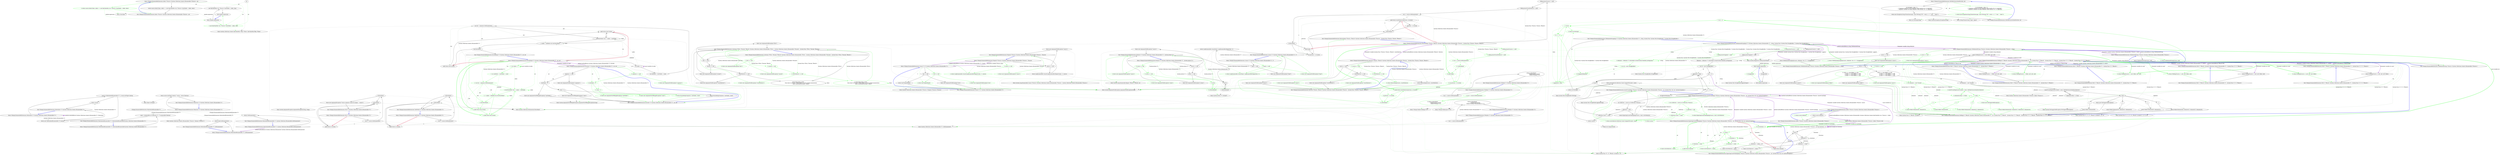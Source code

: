 digraph  {
n223 [label=int, span=""];
n224 [label="CSharpx.EnumerableExtensions.MaterializedEnumerable<T>", span=""];
n0 [cluster="CSharpx.EnumerableExtensions.AssertCountImpl<TSource>(System.Collections.Generic.IEnumerable<TSource>, int, System.Func<int, int, System.Exception>)", label="Entry CSharpx.EnumerableExtensions.AssertCountImpl<TSource>(System.Collections.Generic.IEnumerable<TSource>, int, System.Func<int, int, System.Exception>)", span="23-23"];
n1 [cluster="CSharpx.EnumerableExtensions.AssertCountImpl<TSource>(System.Collections.Generic.IEnumerable<TSource>, int, System.Func<int, int, System.Exception>)", label="var collection = source as ICollection<TSource>", span="26-26"];
n3 [cluster="CSharpx.EnumerableExtensions.AssertCountImpl<TSource>(System.Collections.Generic.IEnumerable<TSource>, int, System.Func<int, int, System.Exception>)", label="collection.Count != count", span="29-29"];
n4 [cluster="CSharpx.EnumerableExtensions.AssertCountImpl<TSource>(System.Collections.Generic.IEnumerable<TSource>, int, System.Func<int, int, System.Exception>)", label="throw errorSelector(collection.Count.CompareTo(count), count);", span="30-30"];
n5 [cluster="CSharpx.EnumerableExtensions.AssertCountImpl<TSource>(System.Collections.Generic.IEnumerable<TSource>, int, System.Func<int, int, System.Exception>)", label="return source;", span="31-31"];
n6 [cluster="CSharpx.EnumerableExtensions.AssertCountImpl<TSource>(System.Collections.Generic.IEnumerable<TSource>, int, System.Func<int, int, System.Exception>)", label="return ExpectingCountYieldingImpl(source, count, errorSelector);", span="34-34"];
n2 [cluster="CSharpx.EnumerableExtensions.AssertCountImpl<TSource>(System.Collections.Generic.IEnumerable<TSource>, int, System.Func<int, int, System.Exception>)", label="collection != null", span="27-27"];
n7 [cluster="CSharpx.EnumerableExtensions.AssertCountImpl<TSource>(System.Collections.Generic.IEnumerable<TSource>, int, System.Func<int, int, System.Exception>)", label="Exit CSharpx.EnumerableExtensions.AssertCountImpl<TSource>(System.Collections.Generic.IEnumerable<TSource>, int, System.Func<int, int, System.Exception>)", span="23-23"];
n10 [cluster="CSharpx.EnumerableExtensions.ExpectingCountYieldingImpl<TSource>(System.Collections.Generic.IEnumerable<TSource>, int, System.Func<int, int, System.Exception>)", label="Entry CSharpx.EnumerableExtensions.ExpectingCountYieldingImpl<TSource>(System.Collections.Generic.IEnumerable<TSource>, int, System.Func<int, int, System.Exception>)", span="37-37"];
n8 [cluster="int.CompareTo(int)", label="Entry int.CompareTo(int)", span="0-0"];
n9 [cluster="System.Func<T1, T2, TResult>.Invoke(T1, T2)", label="Entry System.Func<T1, T2, TResult>.Invoke(T1, T2)", span="0-0"];
n11 [cluster="CSharpx.EnumerableExtensions.ExpectingCountYieldingImpl<TSource>(System.Collections.Generic.IEnumerable<TSource>, int, System.Func<int, int, System.Exception>)", label="var iterations = 0", span="40-40"];
n16 [cluster="CSharpx.EnumerableExtensions.ExpectingCountYieldingImpl<TSource>(System.Collections.Generic.IEnumerable<TSource>, int, System.Func<int, int, System.Exception>)", label="yield return element;", span="48-48"];
n12 [cluster="CSharpx.EnumerableExtensions.ExpectingCountYieldingImpl<TSource>(System.Collections.Generic.IEnumerable<TSource>, int, System.Func<int, int, System.Exception>)", label=source, span="41-41"];
n14 [cluster="CSharpx.EnumerableExtensions.ExpectingCountYieldingImpl<TSource>(System.Collections.Generic.IEnumerable<TSource>, int, System.Func<int, int, System.Exception>)", label="iterations > count", span="44-44"];
n15 [cluster="CSharpx.EnumerableExtensions.ExpectingCountYieldingImpl<TSource>(System.Collections.Generic.IEnumerable<TSource>, int, System.Func<int, int, System.Exception>)", label="throw errorSelector(1, count);", span="46-46"];
n17 [cluster="CSharpx.EnumerableExtensions.ExpectingCountYieldingImpl<TSource>(System.Collections.Generic.IEnumerable<TSource>, int, System.Func<int, int, System.Exception>)", label="iterations != count", span="50-50"];
n18 [cluster="CSharpx.EnumerableExtensions.ExpectingCountYieldingImpl<TSource>(System.Collections.Generic.IEnumerable<TSource>, int, System.Func<int, int, System.Exception>)", label="throw errorSelector(-1, count);", span="52-52"];
n13 [cluster="CSharpx.EnumerableExtensions.ExpectingCountYieldingImpl<TSource>(System.Collections.Generic.IEnumerable<TSource>, int, System.Func<int, int, System.Exception>)", label="iterations++", span="43-43"];
n19 [cluster="CSharpx.EnumerableExtensions.ExpectingCountYieldingImpl<TSource>(System.Collections.Generic.IEnumerable<TSource>, int, System.Func<int, int, System.Exception>)", label="Exit CSharpx.EnumerableExtensions.ExpectingCountYieldingImpl<TSource>(System.Collections.Generic.IEnumerable<TSource>, int, System.Func<int, int, System.Exception>)", span="37-37"];
n20 [cluster="CSharpx.EnumerableExtensions.Cartesian<TFirst, TSecond, TResult>(System.Collections.Generic.IEnumerable<TFirst>, System.Collections.Generic.IEnumerable<TSecond>, System.Func<TFirst, TSecond, TResult>)", label="Entry CSharpx.EnumerableExtensions.Cartesian<TFirst, TSecond, TResult>(System.Collections.Generic.IEnumerable<TFirst>, System.Collections.Generic.IEnumerable<TSecond>, System.Func<TFirst, TSecond, TResult>)", span="60-60"];
n21 [cluster="CSharpx.EnumerableExtensions.Cartesian<TFirst, TSecond, TResult>(System.Collections.Generic.IEnumerable<TFirst>, System.Collections.Generic.IEnumerable<TSecond>, System.Func<TFirst, TSecond, TResult>)", label="first == null", span="62-62"];
n23 [cluster="CSharpx.EnumerableExtensions.Cartesian<TFirst, TSecond, TResult>(System.Collections.Generic.IEnumerable<TFirst>, System.Collections.Generic.IEnumerable<TSecond>, System.Func<TFirst, TSecond, TResult>)", label="second == null", span="63-63"];
n25 [cluster="CSharpx.EnumerableExtensions.Cartesian<TFirst, TSecond, TResult>(System.Collections.Generic.IEnumerable<TFirst>, System.Collections.Generic.IEnumerable<TSecond>, System.Func<TFirst, TSecond, TResult>)", label="resultSelector == null", span="64-64"];
n27 [cluster="CSharpx.EnumerableExtensions.Cartesian<TFirst, TSecond, TResult>(System.Collections.Generic.IEnumerable<TFirst>, System.Collections.Generic.IEnumerable<TSecond>, System.Func<TFirst, TSecond, TResult>)", label="return from item1 in first\n                   from item2 in second // TODO buffer to avoid multiple enumerations\n                   select resultSelector(item1, item2);", span="66-68"];
n22 [cluster="CSharpx.EnumerableExtensions.Cartesian<TFirst, TSecond, TResult>(System.Collections.Generic.IEnumerable<TFirst>, System.Collections.Generic.IEnumerable<TSecond>, System.Func<TFirst, TSecond, TResult>)", label="throw new ArgumentNullException(''first'');", span="62-62"];
n24 [cluster="CSharpx.EnumerableExtensions.Cartesian<TFirst, TSecond, TResult>(System.Collections.Generic.IEnumerable<TFirst>, System.Collections.Generic.IEnumerable<TSecond>, System.Func<TFirst, TSecond, TResult>)", label="throw new ArgumentNullException(''second'');", span="63-63"];
n26 [cluster="CSharpx.EnumerableExtensions.Cartesian<TFirst, TSecond, TResult>(System.Collections.Generic.IEnumerable<TFirst>, System.Collections.Generic.IEnumerable<TSecond>, System.Func<TFirst, TSecond, TResult>)", label="throw new ArgumentNullException(''resultSelector'');", span="64-64"];
n28 [cluster="CSharpx.EnumerableExtensions.Cartesian<TFirst, TSecond, TResult>(System.Collections.Generic.IEnumerable<TFirst>, System.Collections.Generic.IEnumerable<TSecond>, System.Func<TFirst, TSecond, TResult>)", label="Exit CSharpx.EnumerableExtensions.Cartesian<TFirst, TSecond, TResult>(System.Collections.Generic.IEnumerable<TFirst>, System.Collections.Generic.IEnumerable<TSecond>, System.Func<TFirst, TSecond, TResult>)", span="60-60"];
n29 [cluster="System.ArgumentNullException.ArgumentNullException(string)", label="Entry System.ArgumentNullException.ArgumentNullException(string)", span="0-0"];
n30 [cluster="CSharpx.EnumerableExtensions.Prepend<TSource>(System.Collections.Generic.IEnumerable<TSource>, TSource)", label="Entry CSharpx.EnumerableExtensions.Prepend<TSource>(System.Collections.Generic.IEnumerable<TSource>, TSource)", span="74-74"];
n31 [cluster="CSharpx.EnumerableExtensions.Prepend<TSource>(System.Collections.Generic.IEnumerable<TSource>, TSource)", label="source == null", span="76-76"];
n33 [cluster="CSharpx.EnumerableExtensions.Prepend<TSource>(System.Collections.Generic.IEnumerable<TSource>, TSource)", label="return LinqEnumerable.Concat(LinqEnumerable.Repeat(value, 1), source);", span="78-78"];
n32 [cluster="CSharpx.EnumerableExtensions.Prepend<TSource>(System.Collections.Generic.IEnumerable<TSource>, TSource)", label="throw new ArgumentNullException(''source'');", span="76-76"];
n34 [cluster="CSharpx.EnumerableExtensions.Prepend<TSource>(System.Collections.Generic.IEnumerable<TSource>, TSource)", label="Exit CSharpx.EnumerableExtensions.Prepend<TSource>(System.Collections.Generic.IEnumerable<TSource>, TSource)", span="74-74"];
n35 [cluster="System.Linq.Enumerable.Repeat<TResult>(TResult, int)", label="Entry System.Linq.Enumerable.Repeat<TResult>(TResult, int)", span="0-0"];
n36 [cluster="System.Linq.Enumerable.Concat<TSource>(System.Collections.Generic.IEnumerable<TSource>, System.Collections.Generic.IEnumerable<TSource>)", label="Entry System.Linq.Enumerable.Concat<TSource>(System.Collections.Generic.IEnumerable<TSource>, System.Collections.Generic.IEnumerable<TSource>)", span="0-0"];
n37 [cluster="CSharpx.EnumerableExtensions.Concat<T>(T, System.Collections.Generic.IEnumerable<T>)", label="Entry CSharpx.EnumerableExtensions.Concat<T>(T, System.Collections.Generic.IEnumerable<T>)", span="84-84"];
n38 [cluster="CSharpx.EnumerableExtensions.Concat<T>(T, System.Collections.Generic.IEnumerable<T>)", label="tail == null", span="86-86"];
n40 [cluster="CSharpx.EnumerableExtensions.Concat<T>(T, System.Collections.Generic.IEnumerable<T>)", label="return tail.Prepend(head);", span="88-88"];
n39 [cluster="CSharpx.EnumerableExtensions.Concat<T>(T, System.Collections.Generic.IEnumerable<T>)", label="throw new ArgumentNullException(''tail'');", span="86-86"];
n41 [cluster="CSharpx.EnumerableExtensions.Concat<T>(T, System.Collections.Generic.IEnumerable<T>)", label="Exit CSharpx.EnumerableExtensions.Concat<T>(T, System.Collections.Generic.IEnumerable<T>)", span="84-84"];
n42 [cluster="System.Collections.Generic.IEnumerable<TSource>.Prepend<TSource>(TSource)", label="Entry System.Collections.Generic.IEnumerable<TSource>.Prepend<TSource>(TSource)", span="74-74"];
n43 [cluster="CSharpx.EnumerableExtensions.Concat<T>(System.Collections.Generic.IEnumerable<T>, T)", label="Entry CSharpx.EnumerableExtensions.Concat<T>(System.Collections.Generic.IEnumerable<T>, T)", span="94-94"];
n44 [cluster="CSharpx.EnumerableExtensions.Concat<T>(System.Collections.Generic.IEnumerable<T>, T)", label="head == null", span="96-96"];
n46 [cluster="CSharpx.EnumerableExtensions.Concat<T>(System.Collections.Generic.IEnumerable<T>, T)", label="return LinqEnumerable.Concat(head, LinqEnumerable.Repeat(tail, 1));", span="98-98"];
n45 [cluster="CSharpx.EnumerableExtensions.Concat<T>(System.Collections.Generic.IEnumerable<T>, T)", label="throw new ArgumentNullException(''head'');", span="96-96"];
n47 [cluster="CSharpx.EnumerableExtensions.Concat<T>(System.Collections.Generic.IEnumerable<T>, T)", label="Exit CSharpx.EnumerableExtensions.Concat<T>(System.Collections.Generic.IEnumerable<T>, T)", span="94-94"];
n48 [cluster="CSharpx.EnumerableExtensions.Exclude<T>(System.Collections.Generic.IEnumerable<T>, int, int)", label="Entry CSharpx.EnumerableExtensions.Exclude<T>(System.Collections.Generic.IEnumerable<T>, int, int)", span="105-105"];
n49 [cluster="CSharpx.EnumerableExtensions.Exclude<T>(System.Collections.Generic.IEnumerable<T>, int, int)", label="sequence == null", span="107-107"];
n51 [cluster="CSharpx.EnumerableExtensions.Exclude<T>(System.Collections.Generic.IEnumerable<T>, int, int)", label="startIndex < 0", span="108-108"];
n53 [cluster="CSharpx.EnumerableExtensions.Exclude<T>(System.Collections.Generic.IEnumerable<T>, int, int)", label="count < 0", span="109-109"];
n55 [cluster="CSharpx.EnumerableExtensions.Exclude<T>(System.Collections.Generic.IEnumerable<T>, int, int)", label="return ExcludeImpl(sequence, startIndex, count);", span="111-111"];
n50 [cluster="CSharpx.EnumerableExtensions.Exclude<T>(System.Collections.Generic.IEnumerable<T>, int, int)", label="throw new ArgumentNullException(''sequence'');", span="107-107"];
n52 [cluster="CSharpx.EnumerableExtensions.Exclude<T>(System.Collections.Generic.IEnumerable<T>, int, int)", label="throw new ArgumentOutOfRangeException(''startIndex'');", span="108-108"];
n54 [cluster="CSharpx.EnumerableExtensions.Exclude<T>(System.Collections.Generic.IEnumerable<T>, int, int)", label="throw new ArgumentOutOfRangeException(''count'');", span="109-109"];
n56 [cluster="CSharpx.EnumerableExtensions.Exclude<T>(System.Collections.Generic.IEnumerable<T>, int, int)", label="Exit CSharpx.EnumerableExtensions.Exclude<T>(System.Collections.Generic.IEnumerable<T>, int, int)", span="105-105"];
n58 [cluster="CSharpx.EnumerableExtensions.ExcludeImpl<T>(System.Collections.Generic.IEnumerable<T>, int, int)", label="Entry CSharpx.EnumerableExtensions.ExcludeImpl<T>(System.Collections.Generic.IEnumerable<T>, int, int)", span="114-114"];
n57 [cluster="System.ArgumentOutOfRangeException.ArgumentOutOfRangeException(string)", label="Entry System.ArgumentOutOfRangeException.ArgumentOutOfRangeException(string)", span="0-0"];
n59 [cluster="CSharpx.EnumerableExtensions.ExcludeImpl<T>(System.Collections.Generic.IEnumerable<T>, int, int)", label="var index = -1", span="116-116"];
n63 [cluster="CSharpx.EnumerableExtensions.ExcludeImpl<T>(System.Collections.Generic.IEnumerable<T>, int, int)", label="yield return iter.Current;", span="122-122"];
n66 [cluster="CSharpx.EnumerableExtensions.ExcludeImpl<T>(System.Collections.Generic.IEnumerable<T>, int, int)", label="yield return iter.Current;", span="128-128"];
n60 [cluster="CSharpx.EnumerableExtensions.ExcludeImpl<T>(System.Collections.Generic.IEnumerable<T>, int, int)", label="var endIndex = startIndex + count", span="117-117"];
n61 [cluster="CSharpx.EnumerableExtensions.ExcludeImpl<T>(System.Collections.Generic.IEnumerable<T>, int, int)", label="var iter = sequence.GetEnumerator()", span="118-118"];
n62 [cluster="CSharpx.EnumerableExtensions.ExcludeImpl<T>(System.Collections.Generic.IEnumerable<T>, int, int)", label="iter.MoveNext() && ++index < startIndex", span="121-121"];
n64 [cluster="CSharpx.EnumerableExtensions.ExcludeImpl<T>(System.Collections.Generic.IEnumerable<T>, int, int)", label="++index < endIndex && iter.MoveNext()", span="124-124"];
n68 [cluster="System.Collections.Generic.IEnumerable<T>.GetEnumerator()", label="Entry System.Collections.Generic.IEnumerable<T>.GetEnumerator()", span="0-0"];
n65 [cluster="CSharpx.EnumerableExtensions.ExcludeImpl<T>(System.Collections.Generic.IEnumerable<T>, int, int)", label="iter.MoveNext()", span="127-127"];
n69 [cluster="System.Collections.IEnumerator.MoveNext()", label="Entry System.Collections.IEnumerator.MoveNext()", span="0-0"];
n67 [cluster="CSharpx.EnumerableExtensions.ExcludeImpl<T>(System.Collections.Generic.IEnumerable<T>, int, int)", label="Exit CSharpx.EnumerableExtensions.ExcludeImpl<T>(System.Collections.Generic.IEnumerable<T>, int, int)", span="114-114"];
n70 [cluster="CSharpx.EnumerableExtensions.Index<TSource>(System.Collections.Generic.IEnumerable<TSource>)", label="Entry CSharpx.EnumerableExtensions.Index<TSource>(System.Collections.Generic.IEnumerable<TSource>)", span="137-137"];
n71 [cluster="CSharpx.EnumerableExtensions.Index<TSource>(System.Collections.Generic.IEnumerable<TSource>)", label="return source.Index(0);", span="139-139"];
n72 [cluster="CSharpx.EnumerableExtensions.Index<TSource>(System.Collections.Generic.IEnumerable<TSource>)", label="Exit CSharpx.EnumerableExtensions.Index<TSource>(System.Collections.Generic.IEnumerable<TSource>)", span="137-137"];
n73 [cluster="System.Collections.Generic.IEnumerable<TSource>.Index<TSource>(int)", label="Entry System.Collections.Generic.IEnumerable<TSource>.Index<TSource>(int)", span="147-147"];
n74 [cluster="CSharpx.EnumerableExtensions.Index<TSource>(System.Collections.Generic.IEnumerable<TSource>, int)", label="Entry CSharpx.EnumerableExtensions.Index<TSource>(System.Collections.Generic.IEnumerable<TSource>, int)", span="147-147"];
n75 [cluster="CSharpx.EnumerableExtensions.Index<TSource>(System.Collections.Generic.IEnumerable<TSource>, int)", label="return source.Select((item, index) => new KeyValuePair<int, TSource>(startIndex + index, item));", span="149-149"];
n79 [cluster="lambda expression", label="new KeyValuePair<int, TSource>(startIndex + index, item)", span="149-149"];
n76 [cluster="CSharpx.EnumerableExtensions.Index<TSource>(System.Collections.Generic.IEnumerable<TSource>, int)", label="Exit CSharpx.EnumerableExtensions.Index<TSource>(System.Collections.Generic.IEnumerable<TSource>, int)", span="147-147"];
n77 [cluster="Unk.Select", label="Entry Unk.Select", span=""];
n78 [cluster="lambda expression", label="Entry lambda expression", span="149-149"];
n80 [cluster="lambda expression", label="Exit lambda expression", span="149-149"];
n81 [cluster="System.Collections.Generic.KeyValuePair<TKey, TValue>.KeyValuePair(TKey, TValue)", label="Entry System.Collections.Generic.KeyValuePair<TKey, TValue>.KeyValuePair(TKey, TValue)", span="0-0"];
n82 [cluster="CSharpx.EnumerableExtensions.Fold<T, TResult>(System.Collections.Generic.IEnumerable<T>, System.Func<T, TResult>)", label="Entry CSharpx.EnumerableExtensions.Fold<T, TResult>(System.Collections.Generic.IEnumerable<T>, System.Func<T, TResult>)", span="156-156"];
n83 [cluster="CSharpx.EnumerableExtensions.Fold<T, TResult>(System.Collections.Generic.IEnumerable<T>, System.Func<T, TResult>)", label="return FoldImpl(source, 1, folder, null, null, null);", span="158-158"];
n84 [cluster="CSharpx.EnumerableExtensions.Fold<T, TResult>(System.Collections.Generic.IEnumerable<T>, System.Func<T, TResult>)", label="Exit CSharpx.EnumerableExtensions.Fold<T, TResult>(System.Collections.Generic.IEnumerable<T>, System.Func<T, TResult>)", span="156-156"];
n85 [cluster="CSharpx.EnumerableExtensions.FoldImpl<T, TResult>(System.Collections.Generic.IEnumerable<T>, int, System.Func<T, TResult>, System.Func<T, T, TResult>, System.Func<T, T, T, TResult>, System.Func<T, T, T, T, TResult>)", label="Entry CSharpx.EnumerableExtensions.FoldImpl<T, TResult>(System.Collections.Generic.IEnumerable<T>, int, System.Func<T, TResult>, System.Func<T, T, TResult>, System.Func<T, T, T, TResult>, System.Func<T, T, T, T, TResult>)", span="188-188"];
n86 [cluster="CSharpx.EnumerableExtensions.Fold<T, TResult>(System.Collections.Generic.IEnumerable<T>, System.Func<T, T, TResult>)", label="Entry CSharpx.EnumerableExtensions.Fold<T, TResult>(System.Collections.Generic.IEnumerable<T>, System.Func<T, T, TResult>)", span="165-165"];
n87 [cluster="CSharpx.EnumerableExtensions.Fold<T, TResult>(System.Collections.Generic.IEnumerable<T>, System.Func<T, T, TResult>)", label="return FoldImpl(source, 2, null, folder, null, null);", span="167-167"];
n88 [cluster="CSharpx.EnumerableExtensions.Fold<T, TResult>(System.Collections.Generic.IEnumerable<T>, System.Func<T, T, TResult>)", label="Exit CSharpx.EnumerableExtensions.Fold<T, TResult>(System.Collections.Generic.IEnumerable<T>, System.Func<T, T, TResult>)", span="165-165"];
n89 [cluster="CSharpx.EnumerableExtensions.Fold<T, TResult>(System.Collections.Generic.IEnumerable<T>, System.Func<T, T, T, TResult>)", label="Entry CSharpx.EnumerableExtensions.Fold<T, TResult>(System.Collections.Generic.IEnumerable<T>, System.Func<T, T, T, TResult>)", span="174-174"];
n90 [cluster="CSharpx.EnumerableExtensions.Fold<T, TResult>(System.Collections.Generic.IEnumerable<T>, System.Func<T, T, T, TResult>)", label="return FoldImpl(source, 3, null, null, folder, null);", span="176-176"];
n91 [cluster="CSharpx.EnumerableExtensions.Fold<T, TResult>(System.Collections.Generic.IEnumerable<T>, System.Func<T, T, T, TResult>)", label="Exit CSharpx.EnumerableExtensions.Fold<T, TResult>(System.Collections.Generic.IEnumerable<T>, System.Func<T, T, T, TResult>)", span="174-174"];
n92 [cluster="CSharpx.EnumerableExtensions.Fold<T, TResult>(System.Collections.Generic.IEnumerable<T>, System.Func<T, T, T, T, TResult>)", label="Entry CSharpx.EnumerableExtensions.Fold<T, TResult>(System.Collections.Generic.IEnumerable<T>, System.Func<T, T, T, T, TResult>)", span="183-183"];
n93 [cluster="CSharpx.EnumerableExtensions.Fold<T, TResult>(System.Collections.Generic.IEnumerable<T>, System.Func<T, T, T, T, TResult>)", label="return FoldImpl(source, 4, null, null, null, folder);", span="185-185"];
n94 [cluster="CSharpx.EnumerableExtensions.Fold<T, TResult>(System.Collections.Generic.IEnumerable<T>, System.Func<T, T, T, T, TResult>)", label="Exit CSharpx.EnumerableExtensions.Fold<T, TResult>(System.Collections.Generic.IEnumerable<T>, System.Func<T, T, T, T, TResult>)", span="183-183"];
n95 [cluster="CSharpx.EnumerableExtensions.FoldImpl<T, TResult>(System.Collections.Generic.IEnumerable<T>, int, System.Func<T, TResult>, System.Func<T, T, TResult>, System.Func<T, T, T, TResult>, System.Func<T, T, T, T, TResult>)", label="source == null", span="194-194"];
n97 [cluster="CSharpx.EnumerableExtensions.FoldImpl<T, TResult>(System.Collections.Generic.IEnumerable<T>, int, System.Func<T, TResult>, System.Func<T, T, TResult>, System.Func<T, T, T, TResult>, System.Func<T, T, T, T, TResult>)", label="count == 1 && folder1 == null\n                || count == 2 && folder2 == null\n                || count == 3 && folder3 == null\n                || count == 4 && folder4 == null", span="195-198"];
n99 [cluster="CSharpx.EnumerableExtensions.FoldImpl<T, TResult>(System.Collections.Generic.IEnumerable<T>, int, System.Func<T, TResult>, System.Func<T, T, TResult>, System.Func<T, T, T, TResult>, System.Func<T, T, T, T, TResult>)", label="var elements = new T[count]", span="203-203"];
n100 [cluster="CSharpx.EnumerableExtensions.FoldImpl<T, TResult>(System.Collections.Generic.IEnumerable<T>, int, System.Func<T, TResult>, System.Func<T, T, TResult>, System.Func<T, T, T, TResult>, System.Func<T, T, T, T, TResult>)", label="AssertCountImpl(source.Index(), count, OnFolderSourceSizeErrorSelector)", span="204-204"];
n102 [cluster="CSharpx.EnumerableExtensions.FoldImpl<T, TResult>(System.Collections.Generic.IEnumerable<T>, int, System.Func<T, TResult>, System.Func<T, T, TResult>, System.Func<T, T, T, TResult>, System.Func<T, T, T, T, TResult>)", label=count, span="207-207"];
n104 [cluster="CSharpx.EnumerableExtensions.FoldImpl<T, TResult>(System.Collections.Generic.IEnumerable<T>, int, System.Func<T, TResult>, System.Func<T, T, TResult>, System.Func<T, T, T, TResult>, System.Func<T, T, T, T, TResult>)", label="return folder1(elements[0]);", span="209-209"];
n106 [cluster="CSharpx.EnumerableExtensions.FoldImpl<T, TResult>(System.Collections.Generic.IEnumerable<T>, int, System.Func<T, TResult>, System.Func<T, T, TResult>, System.Func<T, T, T, TResult>, System.Func<T, T, T, T, TResult>)", label="return folder2(elements[0], elements[1]);", span="210-210"];
n108 [cluster="CSharpx.EnumerableExtensions.FoldImpl<T, TResult>(System.Collections.Generic.IEnumerable<T>, int, System.Func<T, TResult>, System.Func<T, T, TResult>, System.Func<T, T, T, TResult>, System.Func<T, T, T, T, TResult>)", label="return folder3(elements[0], elements[1], elements[2]);", span="211-211"];
n110 [cluster="CSharpx.EnumerableExtensions.FoldImpl<T, TResult>(System.Collections.Generic.IEnumerable<T>, int, System.Func<T, TResult>, System.Func<T, T, TResult>, System.Func<T, T, T, TResult>, System.Func<T, T, T, T, TResult>)", label="return folder4(elements[0], elements[1], elements[2], elements[3]);", span="212-212"];
n96 [cluster="CSharpx.EnumerableExtensions.FoldImpl<T, TResult>(System.Collections.Generic.IEnumerable<T>, int, System.Func<T, TResult>, System.Func<T, T, TResult>, System.Func<T, T, T, TResult>, System.Func<T, T, T, T, TResult>)", label="throw new ArgumentNullException(''source'');", span="194-194"];
n98 [cluster="CSharpx.EnumerableExtensions.FoldImpl<T, TResult>(System.Collections.Generic.IEnumerable<T>, int, System.Func<T, TResult>, System.Func<T, T, TResult>, System.Func<T, T, T, TResult>, System.Func<T, T, T, T, TResult>)", label="throw new ArgumentNullException(''folder'');", span="200-200"];
n101 [cluster="CSharpx.EnumerableExtensions.FoldImpl<T, TResult>(System.Collections.Generic.IEnumerable<T>, int, System.Func<T, TResult>, System.Func<T, T, TResult>, System.Func<T, T, T, TResult>, System.Func<T, T, T, T, TResult>)", label="elements[e.Key] = e.Value", span="205-205"];
n113 [cluster="System.Collections.Generic.IEnumerable<TSource>.Index<TSource>()", label="Entry System.Collections.Generic.IEnumerable<TSource>.Index<TSource>()", span="137-137"];
n103 [cluster="CSharpx.EnumerableExtensions.FoldImpl<T, TResult>(System.Collections.Generic.IEnumerable<T>, int, System.Func<T, TResult>, System.Func<T, T, TResult>, System.Func<T, T, T, TResult>, System.Func<T, T, T, T, TResult>)", label=1, span="209-209"];
n105 [cluster="CSharpx.EnumerableExtensions.FoldImpl<T, TResult>(System.Collections.Generic.IEnumerable<T>, int, System.Func<T, TResult>, System.Func<T, T, TResult>, System.Func<T, T, T, TResult>, System.Func<T, T, T, T, TResult>)", label=2, span="210-210"];
n107 [cluster="CSharpx.EnumerableExtensions.FoldImpl<T, TResult>(System.Collections.Generic.IEnumerable<T>, int, System.Func<T, TResult>, System.Func<T, T, TResult>, System.Func<T, T, T, TResult>, System.Func<T, T, T, T, TResult>)", label=3, span="211-211"];
n109 [cluster="CSharpx.EnumerableExtensions.FoldImpl<T, TResult>(System.Collections.Generic.IEnumerable<T>, int, System.Func<T, TResult>, System.Func<T, T, TResult>, System.Func<T, T, T, TResult>, System.Func<T, T, T, T, TResult>)", label=4, span="212-212"];
n111 [cluster="CSharpx.EnumerableExtensions.FoldImpl<T, TResult>(System.Collections.Generic.IEnumerable<T>, int, System.Func<T, TResult>, System.Func<T, T, TResult>, System.Func<T, T, T, TResult>, System.Func<T, T, T, T, TResult>)", label="throw new NotSupportedException();", span="213-213"];
n112 [cluster="CSharpx.EnumerableExtensions.FoldImpl<T, TResult>(System.Collections.Generic.IEnumerable<T>, int, System.Func<T, TResult>, System.Func<T, T, TResult>, System.Func<T, T, T, TResult>, System.Func<T, T, T, T, TResult>)", label="Exit CSharpx.EnumerableExtensions.FoldImpl<T, TResult>(System.Collections.Generic.IEnumerable<T>, int, System.Func<T, TResult>, System.Func<T, T, TResult>, System.Func<T, T, T, TResult>, System.Func<T, T, T, T, TResult>)", span="188-188"];
n117 [cluster="System.NotSupportedException.NotSupportedException()", label="Entry System.NotSupportedException.NotSupportedException()", span="0-0"];
n114 [cluster="System.Func<T, TResult>.Invoke(T)", label="Entry System.Func<T, TResult>.Invoke(T)", span="0-0"];
n115 [cluster="System.Func<T1, T2, T3, TResult>.Invoke(T1, T2, T3)", label="Entry System.Func<T1, T2, T3, TResult>.Invoke(T1, T2, T3)", span="0-0"];
n116 [cluster="System.Func<T1, T2, T3, T4, TResult>.Invoke(T1, T2, T3, T4)", label="Entry System.Func<T1, T2, T3, T4, TResult>.Invoke(T1, T2, T3, T4)", span="0-0"];
n118 [cluster="CSharpx.EnumerableExtensions.OnFolderSourceSizeError(int, int)", label="Entry CSharpx.EnumerableExtensions.OnFolderSourceSizeError(int, int)", span="219-219"];
n119 [cluster="CSharpx.EnumerableExtensions.OnFolderSourceSizeError(int, int)", label="var message = cmp < 0\n                        ? ''Sequence contains too few elements when exactly {0} {1} expected.''\n                        : ''Sequence contains too many elements when exactly {0} {1} expected.''", span="221-223"];
n120 [cluster="CSharpx.EnumerableExtensions.OnFolderSourceSizeError(int, int)", label="return new Exception(string.Format(message, count.ToString(''N0''), count == 1 ? ''was'' : ''were''));", span="224-224"];
n121 [cluster="CSharpx.EnumerableExtensions.OnFolderSourceSizeError(int, int)", label="Exit CSharpx.EnumerableExtensions.OnFolderSourceSizeError(int, int)", span="219-219"];
n122 [cluster="System.Exception.Exception(string)", label="Entry System.Exception.Exception(string)", span="0-0"];
n123 [cluster="int.ToString(string)", label="Entry int.ToString(string)", span="0-0"];
n124 [cluster="string.Format(string, object, object)", label="Entry string.Format(string, object, object)", span="0-0"];
n125 [cluster="CSharpx.EnumerableExtensions.ForEach<T>(System.Collections.Generic.IEnumerable<T>, System.Action<T>)", label="Entry CSharpx.EnumerableExtensions.ForEach<T>(System.Collections.Generic.IEnumerable<T>, System.Action<T>)", span="231-231"];
n126 [cluster="CSharpx.EnumerableExtensions.ForEach<T>(System.Collections.Generic.IEnumerable<T>, System.Action<T>)", label="source == null", span="233-233"];
n128 [cluster="CSharpx.EnumerableExtensions.ForEach<T>(System.Collections.Generic.IEnumerable<T>, System.Action<T>)", label="action == null", span="234-234"];
n130 [cluster="CSharpx.EnumerableExtensions.ForEach<T>(System.Collections.Generic.IEnumerable<T>, System.Action<T>)", label=source, span="236-236"];
n131 [cluster="CSharpx.EnumerableExtensions.ForEach<T>(System.Collections.Generic.IEnumerable<T>, System.Action<T>)", label="action(element)", span="238-238"];
n127 [cluster="CSharpx.EnumerableExtensions.ForEach<T>(System.Collections.Generic.IEnumerable<T>, System.Action<T>)", label="throw new ArgumentNullException(''source'');", span="233-233"];
n129 [cluster="CSharpx.EnumerableExtensions.ForEach<T>(System.Collections.Generic.IEnumerable<T>, System.Action<T>)", label="throw new ArgumentNullException(''action'');", span="234-234"];
n132 [cluster="CSharpx.EnumerableExtensions.ForEach<T>(System.Collections.Generic.IEnumerable<T>, System.Action<T>)", label="Exit CSharpx.EnumerableExtensions.ForEach<T>(System.Collections.Generic.IEnumerable<T>, System.Action<T>)", span="231-231"];
n133 [cluster="System.Action<T>.Invoke(T)", label="Entry System.Action<T>.Invoke(T)", span="0-0"];
n134 [cluster="CSharpx.EnumerableExtensions.Pairwise<TSource, TResult>(System.Collections.Generic.IEnumerable<TSource>, System.Func<TSource, TSource, TResult>)", label="Entry CSharpx.EnumerableExtensions.Pairwise<TSource, TResult>(System.Collections.Generic.IEnumerable<TSource>, System.Func<TSource, TSource, TResult>)", span="248-248"];
n135 [cluster="CSharpx.EnumerableExtensions.Pairwise<TSource, TResult>(System.Collections.Generic.IEnumerable<TSource>, System.Func<TSource, TSource, TResult>)", label="source == null", span="250-250"];
n137 [cluster="CSharpx.EnumerableExtensions.Pairwise<TSource, TResult>(System.Collections.Generic.IEnumerable<TSource>, System.Func<TSource, TSource, TResult>)", label="resultSelector == null", span="251-251"];
n139 [cluster="CSharpx.EnumerableExtensions.Pairwise<TSource, TResult>(System.Collections.Generic.IEnumerable<TSource>, System.Func<TSource, TSource, TResult>)", label="return PairwiseImpl(source, resultSelector);", span="253-253"];
n136 [cluster="CSharpx.EnumerableExtensions.Pairwise<TSource, TResult>(System.Collections.Generic.IEnumerable<TSource>, System.Func<TSource, TSource, TResult>)", label="throw new ArgumentNullException(''source'');", span="250-250"];
n138 [cluster="CSharpx.EnumerableExtensions.Pairwise<TSource, TResult>(System.Collections.Generic.IEnumerable<TSource>, System.Func<TSource, TSource, TResult>)", label="throw new ArgumentNullException(''resultSelector'');", span="251-251"];
n140 [cluster="CSharpx.EnumerableExtensions.Pairwise<TSource, TResult>(System.Collections.Generic.IEnumerable<TSource>, System.Func<TSource, TSource, TResult>)", label="Exit CSharpx.EnumerableExtensions.Pairwise<TSource, TResult>(System.Collections.Generic.IEnumerable<TSource>, System.Func<TSource, TSource, TResult>)", span="248-248"];
n141 [cluster="CSharpx.EnumerableExtensions.PairwiseImpl<TSource, TResult>(System.Collections.Generic.IEnumerable<TSource>, System.Func<TSource, TSource, TResult>)", label="Entry CSharpx.EnumerableExtensions.PairwiseImpl<TSource, TResult>(System.Collections.Generic.IEnumerable<TSource>, System.Func<TSource, TSource, TResult>)", span="256-256"];
n142 [cluster="CSharpx.EnumerableExtensions.PairwiseImpl<TSource, TResult>(System.Collections.Generic.IEnumerable<TSource>, System.Func<TSource, TSource, TResult>)", label="Debug.Assert(source != null)", span="258-258"];
n146 [cluster="CSharpx.EnumerableExtensions.PairwiseImpl<TSource, TResult>(System.Collections.Generic.IEnumerable<TSource>, System.Func<TSource, TSource, TResult>)", label="yield break;", span="264-264"];
n149 [cluster="CSharpx.EnumerableExtensions.PairwiseImpl<TSource, TResult>(System.Collections.Generic.IEnumerable<TSource>, System.Func<TSource, TSource, TResult>)", label="yield return resultSelector(previous, e.Current);", span="269-269"];
n143 [cluster="CSharpx.EnumerableExtensions.PairwiseImpl<TSource, TResult>(System.Collections.Generic.IEnumerable<TSource>, System.Func<TSource, TSource, TResult>)", label="Debug.Assert(resultSelector != null)", span="259-259"];
n144 [cluster="CSharpx.EnumerableExtensions.PairwiseImpl<TSource, TResult>(System.Collections.Generic.IEnumerable<TSource>, System.Func<TSource, TSource, TResult>)", label="var e = source.GetEnumerator()", span="261-261"];
n152 [cluster="System.Diagnostics.Debug.Assert(bool)", label="Entry System.Diagnostics.Debug.Assert(bool)", span="0-0"];
n145 [cluster="CSharpx.EnumerableExtensions.PairwiseImpl<TSource, TResult>(System.Collections.Generic.IEnumerable<TSource>, System.Func<TSource, TSource, TResult>)", label="!e.MoveNext()", span="263-263"];
n147 [cluster="CSharpx.EnumerableExtensions.PairwiseImpl<TSource, TResult>(System.Collections.Generic.IEnumerable<TSource>, System.Func<TSource, TSource, TResult>)", label="var previous = e.Current", span="266-266"];
n148 [cluster="CSharpx.EnumerableExtensions.PairwiseImpl<TSource, TResult>(System.Collections.Generic.IEnumerable<TSource>, System.Func<TSource, TSource, TResult>)", label="e.MoveNext()", span="267-267"];
n150 [cluster="CSharpx.EnumerableExtensions.PairwiseImpl<TSource, TResult>(System.Collections.Generic.IEnumerable<TSource>, System.Func<TSource, TSource, TResult>)", label="previous = e.Current", span="270-270"];
n151 [cluster="CSharpx.EnumerableExtensions.PairwiseImpl<TSource, TResult>(System.Collections.Generic.IEnumerable<TSource>, System.Func<TSource, TSource, TResult>)", label="Exit CSharpx.EnumerableExtensions.PairwiseImpl<TSource, TResult>(System.Collections.Generic.IEnumerable<TSource>, System.Func<TSource, TSource, TResult>)", span="256-256"];
n153 [cluster="CSharpx.EnumerableExtensions.ToDelimitedString<TSource>(System.Collections.Generic.IEnumerable<TSource>)", label="Entry CSharpx.EnumerableExtensions.ToDelimitedString<TSource>(System.Collections.Generic.IEnumerable<TSource>)", span="279-279"];
n154 [cluster="CSharpx.EnumerableExtensions.ToDelimitedString<TSource>(System.Collections.Generic.IEnumerable<TSource>)", label="return ToDelimitedString(source, null);", span="281-281"];
n155 [cluster="CSharpx.EnumerableExtensions.ToDelimitedString<TSource>(System.Collections.Generic.IEnumerable<TSource>)", label="Exit CSharpx.EnumerableExtensions.ToDelimitedString<TSource>(System.Collections.Generic.IEnumerable<TSource>)", span="279-279"];
n156 [cluster="CSharpx.EnumerableExtensions.ToDelimitedString<TSource>(System.Collections.Generic.IEnumerable<TSource>, string)", label="Entry CSharpx.EnumerableExtensions.ToDelimitedString<TSource>(System.Collections.Generic.IEnumerable<TSource>, string)", span="288-288"];
n157 [cluster="CSharpx.EnumerableExtensions.ToDelimitedString<TSource>(System.Collections.Generic.IEnumerable<TSource>, string)", label="source == null", span="290-290"];
n159 [cluster="CSharpx.EnumerableExtensions.ToDelimitedString<TSource>(System.Collections.Generic.IEnumerable<TSource>, string)", label="return ToDelimitedStringImpl(source, delimiter, (sb, e) => sb.Append(e));", span="292-292"];
n158 [cluster="CSharpx.EnumerableExtensions.ToDelimitedString<TSource>(System.Collections.Generic.IEnumerable<TSource>, string)", label="throw new ArgumentNullException(''source'');", span="290-290"];
n160 [cluster="CSharpx.EnumerableExtensions.ToDelimitedString<TSource>(System.Collections.Generic.IEnumerable<TSource>, string)", label="Exit CSharpx.EnumerableExtensions.ToDelimitedString<TSource>(System.Collections.Generic.IEnumerable<TSource>, string)", span="288-288"];
n161 [cluster="CSharpx.EnumerableExtensions.ToDelimitedStringImpl<T>(System.Collections.Generic.IEnumerable<T>, string, System.Func<System.Text.StringBuilder, T, System.Text.StringBuilder>)", label="Entry CSharpx.EnumerableExtensions.ToDelimitedStringImpl<T>(System.Collections.Generic.IEnumerable<T>, string, System.Func<System.Text.StringBuilder, T, System.Text.StringBuilder>)", span="295-295"];
n162 [cluster="lambda expression", label="Entry lambda expression", span="292-292"];
n163 [cluster="lambda expression", label="sb.Append(e)", span="292-292"];
n164 [cluster="lambda expression", label="Exit lambda expression", span="292-292"];
n165 [cluster="System.Text.StringBuilder.Append(object)", label="Entry System.Text.StringBuilder.Append(object)", span="0-0"];
n166 [cluster="CSharpx.EnumerableExtensions.ToDelimitedStringImpl<T>(System.Collections.Generic.IEnumerable<T>, string, System.Func<System.Text.StringBuilder, T, System.Text.StringBuilder>)", label="Debug.Assert(source != null)", span="297-297"];
n167 [cluster="CSharpx.EnumerableExtensions.ToDelimitedStringImpl<T>(System.Collections.Generic.IEnumerable<T>, string, System.Func<System.Text.StringBuilder, T, System.Text.StringBuilder>)", label="Debug.Assert(append != null)", span="298-298"];
n168 [cluster="CSharpx.EnumerableExtensions.ToDelimitedStringImpl<T>(System.Collections.Generic.IEnumerable<T>, string, System.Func<System.Text.StringBuilder, T, System.Text.StringBuilder>)", label="delimiter = delimiter ?? CultureInfo.CurrentCulture.TextInfo.ListSeparator", span="300-300"];
n171 [cluster="CSharpx.EnumerableExtensions.ToDelimitedStringImpl<T>(System.Collections.Generic.IEnumerable<T>, string, System.Func<System.Text.StringBuilder, T, System.Text.StringBuilder>)", label=source, span="304-304"];
n174 [cluster="CSharpx.EnumerableExtensions.ToDelimitedStringImpl<T>(System.Collections.Generic.IEnumerable<T>, string, System.Func<System.Text.StringBuilder, T, System.Text.StringBuilder>)", label="append(sb, value)", span="307-307"];
n169 [cluster="CSharpx.EnumerableExtensions.ToDelimitedStringImpl<T>(System.Collections.Generic.IEnumerable<T>, string, System.Func<System.Text.StringBuilder, T, System.Text.StringBuilder>)", label="var sb = new StringBuilder()", span="301-301"];
n173 [cluster="CSharpx.EnumerableExtensions.ToDelimitedStringImpl<T>(System.Collections.Generic.IEnumerable<T>, string, System.Func<System.Text.StringBuilder, T, System.Text.StringBuilder>)", label="sb.Append(delimiter)", span="306-306"];
n170 [cluster="CSharpx.EnumerableExtensions.ToDelimitedStringImpl<T>(System.Collections.Generic.IEnumerable<T>, string, System.Func<System.Text.StringBuilder, T, System.Text.StringBuilder>)", label="var i = 0", span="302-302"];
n177 [cluster="System.Text.StringBuilder.StringBuilder()", label="Entry System.Text.StringBuilder.StringBuilder()", span="0-0"];
n175 [cluster="CSharpx.EnumerableExtensions.ToDelimitedStringImpl<T>(System.Collections.Generic.IEnumerable<T>, string, System.Func<System.Text.StringBuilder, T, System.Text.StringBuilder>)", label="return sb.ToString();", span="310-310"];
n172 [cluster="CSharpx.EnumerableExtensions.ToDelimitedStringImpl<T>(System.Collections.Generic.IEnumerable<T>, string, System.Func<System.Text.StringBuilder, T, System.Text.StringBuilder>)", label="i++ > 0", span="306-306"];
n178 [cluster="System.Text.StringBuilder.Append(string)", label="Entry System.Text.StringBuilder.Append(string)", span="0-0"];
n176 [cluster="CSharpx.EnumerableExtensions.ToDelimitedStringImpl<T>(System.Collections.Generic.IEnumerable<T>, string, System.Func<System.Text.StringBuilder, T, System.Text.StringBuilder>)", label="Exit CSharpx.EnumerableExtensions.ToDelimitedStringImpl<T>(System.Collections.Generic.IEnumerable<T>, string, System.Func<System.Text.StringBuilder, T, System.Text.StringBuilder>)", span="295-295"];
n179 [cluster="System.Text.StringBuilder.ToString()", label="Entry System.Text.StringBuilder.ToString()", span="0-0"];
n180 [cluster="CSharpx.EnumerableExtensions.TryHead<T>(System.Collections.Generic.IEnumerable<T>)", label="Entry CSharpx.EnumerableExtensions.TryHead<T>(System.Collections.Generic.IEnumerable<T>)", span="318-318"];
n181 [cluster="CSharpx.EnumerableExtensions.TryHead<T>(System.Collections.Generic.IEnumerable<T>)", label="var e = source.GetEnumerator()", span="320-320"];
n182 [cluster="CSharpx.EnumerableExtensions.TryHead<T>(System.Collections.Generic.IEnumerable<T>)", label="return e.MoveNext()\n                    ? Maybe.Just(e.Current)\n                    : Maybe.Nothing<T>();", span="322-324"];
n183 [cluster="CSharpx.EnumerableExtensions.TryHead<T>(System.Collections.Generic.IEnumerable<T>)", label="Exit CSharpx.EnumerableExtensions.TryHead<T>(System.Collections.Generic.IEnumerable<T>)", span="318-318"];
n184 [cluster="CSharpx.Maybe.Just<T>(T)", label="Entry CSharpx.Maybe.Just<T>(T)", span="80-80"];
n185 [cluster="CSharpx.Maybe.Nothing<T>()", label="Entry CSharpx.Maybe.Nothing<T>()", span="75-75"];
n186 [cluster="CSharpx.EnumerableExtensions.ToMaybe<T>(System.Collections.Generic.IEnumerable<T>)", label="Entry CSharpx.EnumerableExtensions.ToMaybe<T>(System.Collections.Generic.IEnumerable<T>)", span="331-331"];
n187 [cluster="CSharpx.EnumerableExtensions.ToMaybe<T>(System.Collections.Generic.IEnumerable<T>)", label="var e = source.GetEnumerator()", span="333-333"];
n188 [cluster="CSharpx.EnumerableExtensions.ToMaybe<T>(System.Collections.Generic.IEnumerable<T>)", label="return e.MoveNext()\n                    ? Maybe.Just(source)\n                    : Maybe.Nothing<IEnumerable<T>>();", span="335-337"];
n189 [cluster="CSharpx.EnumerableExtensions.ToMaybe<T>(System.Collections.Generic.IEnumerable<T>)", label="Exit CSharpx.EnumerableExtensions.ToMaybe<T>(System.Collections.Generic.IEnumerable<T>)", span="331-331"];
n190 [cluster="CSharpx.EnumerableExtensions.Tail<T>(System.Collections.Generic.IEnumerable<T>)", label="Entry CSharpx.EnumerableExtensions.Tail<T>(System.Collections.Generic.IEnumerable<T>)", span="346-346"];
n191 [cluster="CSharpx.EnumerableExtensions.Tail<T>(System.Collections.Generic.IEnumerable<T>)", label="var e = source.GetEnumerator()", span="348-348"];
n194 [cluster="CSharpx.EnumerableExtensions.Tail<T>(System.Collections.Generic.IEnumerable<T>)", label="yield return e.Current;", span="352-352"];
n192 [cluster="CSharpx.EnumerableExtensions.Tail<T>(System.Collections.Generic.IEnumerable<T>)", label="e.MoveNext()", span="350-350"];
n193 [cluster="CSharpx.EnumerableExtensions.Tail<T>(System.Collections.Generic.IEnumerable<T>)", label="e.MoveNext()", span="351-351"];
n195 [cluster="CSharpx.EnumerableExtensions.Tail<T>(System.Collections.Generic.IEnumerable<T>)", label="throw new ArgumentException(''Source sequence cannot be empty.'', ''source'');", span="354-354"];
n196 [cluster="CSharpx.EnumerableExtensions.Tail<T>(System.Collections.Generic.IEnumerable<T>)", label="Exit CSharpx.EnumerableExtensions.Tail<T>(System.Collections.Generic.IEnumerable<T>)", span="346-346"];
n197 [cluster="System.ArgumentException.ArgumentException(string, string)", label="Entry System.ArgumentException.ArgumentException(string, string)", span="0-0"];
n198 [cluster="CSharpx.EnumerableExtensions.TailNoFail<T>(System.Collections.Generic.IEnumerable<T>)", label="Entry CSharpx.EnumerableExtensions.TailNoFail<T>(System.Collections.Generic.IEnumerable<T>)", span="361-361"];
n199 [cluster="CSharpx.EnumerableExtensions.TailNoFail<T>(System.Collections.Generic.IEnumerable<T>)", label="var e = source.GetEnumerator()", span="363-363"];
n202 [cluster="CSharpx.EnumerableExtensions.TailNoFail<T>(System.Collections.Generic.IEnumerable<T>)", label="yield return e.Current;", span="367-367"];
n200 [cluster="CSharpx.EnumerableExtensions.TailNoFail<T>(System.Collections.Generic.IEnumerable<T>)", label="e.MoveNext()", span="365-365"];
n201 [cluster="CSharpx.EnumerableExtensions.TailNoFail<T>(System.Collections.Generic.IEnumerable<T>)", label="e.MoveNext()", span="366-366"];
n203 [cluster="CSharpx.EnumerableExtensions.TailNoFail<T>(System.Collections.Generic.IEnumerable<T>)", label="Exit CSharpx.EnumerableExtensions.TailNoFail<T>(System.Collections.Generic.IEnumerable<T>)", span="361-361"];
n204 [cluster="CSharpx.EnumerableExtensions.Memorize<T>(System.Collections.Generic.IEnumerable<T>)", label="Entry CSharpx.EnumerableExtensions.Memorize<T>(System.Collections.Generic.IEnumerable<T>)", span="374-374"];
n205 [cluster="CSharpx.EnumerableExtensions.Memorize<T>(System.Collections.Generic.IEnumerable<T>)", label="return source.GetType().IsArray ? source : source.ToArray();", span="376-376"];
n206 [cluster="CSharpx.EnumerableExtensions.Memorize<T>(System.Collections.Generic.IEnumerable<T>)", label="Exit CSharpx.EnumerableExtensions.Memorize<T>(System.Collections.Generic.IEnumerable<T>)", span="374-374"];
n207 [cluster="object.GetType()", label="Entry object.GetType()", span="0-0"];
n208 [cluster="System.Collections.Generic.IEnumerable<TSource>.ToArray<TSource>()", label="Entry System.Collections.Generic.IEnumerable<TSource>.ToArray<TSource>()", span="0-0"];
n209 [cluster="CSharpx.EnumerableExtensions.Materialize<T>(System.Collections.Generic.IEnumerable<T>)", label="Entry CSharpx.EnumerableExtensions.Materialize<T>(System.Collections.Generic.IEnumerable<T>)", span="382-382"];
n210 [cluster="CSharpx.EnumerableExtensions.Materialize<T>(System.Collections.Generic.IEnumerable<T>)", label="source is MaterializedEnumerable<T> || source.GetType().IsArray", span="384-384"];
n211 [cluster="CSharpx.EnumerableExtensions.Materialize<T>(System.Collections.Generic.IEnumerable<T>)", label="return source;", span="386-386"];
n212 [cluster="CSharpx.EnumerableExtensions.Materialize<T>(System.Collections.Generic.IEnumerable<T>)", label="return new MaterializedEnumerable<T>(source);", span="388-388"];
n213 [cluster="CSharpx.EnumerableExtensions.Materialize<T>(System.Collections.Generic.IEnumerable<T>)", label="Exit CSharpx.EnumerableExtensions.Materialize<T>(System.Collections.Generic.IEnumerable<T>)", span="382-382"];
n214 [cluster="CSharpx.EnumerableExtensions.MaterializedEnumerable<T>.MaterializedEnumerable(System.Collections.Generic.IEnumerable<T>)", label="Entry CSharpx.EnumerableExtensions.MaterializedEnumerable<T>.MaterializedEnumerable(System.Collections.Generic.IEnumerable<T>)", span="395-395"];
n215 [cluster="CSharpx.EnumerableExtensions.MaterializedEnumerable<T>.MaterializedEnumerable(System.Collections.Generic.IEnumerable<T>)", label="inner = enumerable as ICollection<T> ?? enumerable.ToArray()", span="397-397"];
n216 [cluster="CSharpx.EnumerableExtensions.MaterializedEnumerable<T>.MaterializedEnumerable(System.Collections.Generic.IEnumerable<T>)", label="Exit CSharpx.EnumerableExtensions.MaterializedEnumerable<T>.MaterializedEnumerable(System.Collections.Generic.IEnumerable<T>)", span="395-395"];
n217 [cluster="CSharpx.EnumerableExtensions.MaterializedEnumerable<T>.GetEnumerator()", label="Entry CSharpx.EnumerableExtensions.MaterializedEnumerable<T>.GetEnumerator()", span="400-400"];
n218 [cluster="CSharpx.EnumerableExtensions.MaterializedEnumerable<T>.GetEnumerator()", label="return inner.GetEnumerator();", span="402-402"];
n219 [cluster="CSharpx.EnumerableExtensions.MaterializedEnumerable<T>.GetEnumerator()", label="Exit CSharpx.EnumerableExtensions.MaterializedEnumerable<T>.GetEnumerator()", span="400-400"];
n220 [cluster="CSharpx.EnumerableExtensions.MaterializedEnumerable<T>.System.Collections.IEnumerable.GetEnumerator()", label="Entry CSharpx.EnumerableExtensions.MaterializedEnumerable<T>.System.Collections.IEnumerable.GetEnumerator()", span="405-405"];
n221 [cluster="CSharpx.EnumerableExtensions.MaterializedEnumerable<T>.System.Collections.IEnumerable.GetEnumerator()", label="return GetEnumerator();", span="407-407"];
n222 [cluster="CSharpx.EnumerableExtensions.MaterializedEnumerable<T>.System.Collections.IEnumerable.GetEnumerator()", label="Exit CSharpx.EnumerableExtensions.MaterializedEnumerable<T>.System.Collections.IEnumerable.GetEnumerator()", span="405-405"];
d1 [cluster="CSharpx.EnumerableExtensions.AssertCountImpl<TSource>(System.Collections.Generic.IEnumerable<TSource>, int, System.Func<int, int, System.Exception>)", color=green, community=0, label="3: var collection = source as ICollection<TSource>", span="26-26"];
d2 [cluster="CSharpx.EnumerableExtensions.AssertCountImpl<TSource>(System.Collections.Generic.IEnumerable<TSource>, int, System.Func<int, int, System.Exception>)", color=green, community=0, label="2: collection != null", span="27-27"];
d3 [cluster="CSharpx.EnumerableExtensions.AssertCountImpl<TSource>(System.Collections.Generic.IEnumerable<TSource>, int, System.Func<int, int, System.Exception>)", color=green, community=0, label="2: collection.Count != count", span="29-29"];
d4 [cluster="CSharpx.EnumerableExtensions.AssertCountImpl<TSource>(System.Collections.Generic.IEnumerable<TSource>, int, System.Func<int, int, System.Exception>)", color=green, community=0, label="3: throw errorSelector(collection.Count.CompareTo(count), count);", span="30-30"];
d5 [cluster="CSharpx.EnumerableExtensions.AssertCountImpl<TSource>(System.Collections.Generic.IEnumerable<TSource>, int, System.Func<int, int, System.Exception>)", color=green, community=0, label="0: return source;", span="31-31"];
d6 [cluster="CSharpx.EnumerableExtensions.AssertCountImpl<TSource>(System.Collections.Generic.IEnumerable<TSource>, int, System.Func<int, int, System.Exception>)", color=green, community=0, label="0: return ExpectingCountYieldingImpl(source, count, errorSelector);", span="34-34"];
d11 [cluster="CSharpx.EnumerableExtensions.ExpectingCountYieldingImpl<TSource>(System.Collections.Generic.IEnumerable<TSource>, int, System.Func<int, int, System.Exception>)", color=green, community=0, label="0: var iterations = 0", span="40-40"];
d170 [cluster="CSharpx.EnumerableExtensions.ToDelimitedStringImpl<T>(System.Collections.Generic.IEnumerable<T>, string, System.Func<System.Text.StringBuilder, T, System.Text.StringBuilder>)", color=green, community=0, label="3: var i = 0", span="302-302"];
d12 [cluster="CSharpx.EnumerableExtensions.ExpectingCountYieldingImpl<TSource>(System.Collections.Generic.IEnumerable<TSource>, int, System.Func<int, int, System.Exception>)", color=green, community=0, label="0: source", span="41-41"];
d13 [cluster="CSharpx.EnumerableExtensions.ExpectingCountYieldingImpl<TSource>(System.Collections.Generic.IEnumerable<TSource>, int, System.Func<int, int, System.Exception>)", color=green, community=0, label="0: iterations++", span="43-43"];
d17 [cluster="CSharpx.EnumerableExtensions.ExpectingCountYieldingImpl<TSource>(System.Collections.Generic.IEnumerable<TSource>, int, System.Func<int, int, System.Exception>)", color=green, community=0, label="0: iterations != count", span="50-50"];
d16 [cluster="CSharpx.EnumerableExtensions.ExpectingCountYieldingImpl<TSource>(System.Collections.Generic.IEnumerable<TSource>, int, System.Func<int, int, System.Exception>)", color=green, community=0, label="2: yield return element;", span="48-48"];
d14 [cluster="CSharpx.EnumerableExtensions.ExpectingCountYieldingImpl<TSource>(System.Collections.Generic.IEnumerable<TSource>, int, System.Func<int, int, System.Exception>)", color=green, community=0, label="0: iterations > count", span="44-44"];
d15 [cluster="CSharpx.EnumerableExtensions.ExpectingCountYieldingImpl<TSource>(System.Collections.Generic.IEnumerable<TSource>, int, System.Func<int, int, System.Exception>)", color=green, community=0, label="0: throw errorSelector(1, count);", span="46-46"];
d18 [cluster="CSharpx.EnumerableExtensions.ExpectingCountYieldingImpl<TSource>(System.Collections.Generic.IEnumerable<TSource>, int, System.Func<int, int, System.Exception>)", color=green, community=0, label="0: throw errorSelector(-1, count);", span="52-52"];
d21 [cluster="CSharpx.EnumerableExtensions.Cartesian<TFirst, TSecond, TResult>(System.Collections.Generic.IEnumerable<TFirst>, System.Collections.Generic.IEnumerable<TSecond>, System.Func<TFirst, TSecond, TResult>)", color=green, community=0, label="5: first == null", span="62-62"];
d22 [cluster="CSharpx.EnumerableExtensions.Cartesian<TFirst, TSecond, TResult>(System.Collections.Generic.IEnumerable<TFirst>, System.Collections.Generic.IEnumerable<TSecond>, System.Func<TFirst, TSecond, TResult>)", color=green, community=0, label="0: throw new ArgumentNullException(''first'');", span="62-62"];
d23 [cluster="CSharpx.EnumerableExtensions.Cartesian<TFirst, TSecond, TResult>(System.Collections.Generic.IEnumerable<TFirst>, System.Collections.Generic.IEnumerable<TSecond>, System.Func<TFirst, TSecond, TResult>)", color=green, community=0, label="3: second == null", span="63-63"];
d24 [cluster="CSharpx.EnumerableExtensions.Cartesian<TFirst, TSecond, TResult>(System.Collections.Generic.IEnumerable<TFirst>, System.Collections.Generic.IEnumerable<TSecond>, System.Func<TFirst, TSecond, TResult>)", color=green, community=0, label="0: throw new ArgumentNullException(''second'');", span="63-63"];
d25 [cluster="CSharpx.EnumerableExtensions.Cartesian<TFirst, TSecond, TResult>(System.Collections.Generic.IEnumerable<TFirst>, System.Collections.Generic.IEnumerable<TSecond>, System.Func<TFirst, TSecond, TResult>)", color=green, community=0, label="3: resultSelector == null", span="64-64"];
d26 [cluster="CSharpx.EnumerableExtensions.Cartesian<TFirst, TSecond, TResult>(System.Collections.Generic.IEnumerable<TFirst>, System.Collections.Generic.IEnumerable<TSecond>, System.Func<TFirst, TSecond, TResult>)", color=green, community=0, label="0: throw new ArgumentNullException(''resultSelector'');", span="64-64"];
d27 [cluster="CSharpx.EnumerableExtensions.Cartesian<TFirst, TSecond, TResult>(System.Collections.Generic.IEnumerable<TFirst>, System.Collections.Generic.IEnumerable<TSecond>, System.Func<TFirst, TSecond, TResult>)", color=green, community=0, label="4: return from item1 in first\n                   from item2 in second // TODO buffer to avoid multiple enumerations\n                   select resultSelector(item1, item2);", span="66-68"];
d31 [cluster="CSharpx.EnumerableExtensions.Prepend<TSource>(System.Collections.Generic.IEnumerable<TSource>, TSource)", color=green, community=0, label="3: source == null", span="76-76"];
d32 [cluster="CSharpx.EnumerableExtensions.Prepend<TSource>(System.Collections.Generic.IEnumerable<TSource>, TSource)", color=green, community=0, label="4: throw new ArgumentNullException(''source'');", span="76-76"];
d33 [cluster="CSharpx.EnumerableExtensions.Prepend<TSource>(System.Collections.Generic.IEnumerable<TSource>, TSource)", color=green, community=0, label="2: return LinqEnumerable.Concat(LinqEnumerable.Repeat(value, 1), source);", span="78-78"];
d38 [cluster="CSharpx.EnumerableExtensions.Concat<T>(T, System.Collections.Generic.IEnumerable<T>)", color=green, community=0, label="3: tail == null", span="86-86"];
d39 [cluster="CSharpx.EnumerableExtensions.Concat<T>(T, System.Collections.Generic.IEnumerable<T>)", color=green, community=0, label="4: throw new ArgumentNullException(''tail'');", span="86-86"];
d40 [cluster="CSharpx.EnumerableExtensions.Concat<T>(T, System.Collections.Generic.IEnumerable<T>)", color=green, community=0, label="1: return tail.Prepend(head);", span="88-88"];
d44 [cluster="CSharpx.EnumerableExtensions.Concat<T>(System.Collections.Generic.IEnumerable<T>, T)", color=green, community=0, label="3: head == null", span="96-96"];
d45 [cluster="CSharpx.EnumerableExtensions.Concat<T>(System.Collections.Generic.IEnumerable<T>, T)", color=green, community=0, label="4: throw new ArgumentNullException(''head'');", span="96-96"];
d46 [cluster="CSharpx.EnumerableExtensions.Concat<T>(System.Collections.Generic.IEnumerable<T>, T)", color=green, community=0, label="2: return LinqEnumerable.Concat(head, LinqEnumerable.Repeat(tail, 1));", span="98-98"];
d49 [cluster="CSharpx.EnumerableExtensions.Exclude<T>(System.Collections.Generic.IEnumerable<T>, int, int)", color=green, community=0, label="5: sequence == null", span="107-107"];
d50 [cluster="CSharpx.EnumerableExtensions.Exclude<T>(System.Collections.Generic.IEnumerable<T>, int, int)", color=green, community=0, label="0: throw new ArgumentNullException(''sequence'');", span="107-107"];
d51 [cluster="CSharpx.EnumerableExtensions.Exclude<T>(System.Collections.Generic.IEnumerable<T>, int, int)", color=green, community=0, label="5: startIndex < 0", span="108-108"];
d52 [cluster="CSharpx.EnumerableExtensions.Exclude<T>(System.Collections.Generic.IEnumerable<T>, int, int)", color=green, community=0, label="0: throw new ArgumentOutOfRangeException(''startIndex'');", span="108-108"];
d53 [cluster="CSharpx.EnumerableExtensions.Exclude<T>(System.Collections.Generic.IEnumerable<T>, int, int)", color=green, community=0, label="0: count < 0", span="109-109"];
d54 [cluster="CSharpx.EnumerableExtensions.Exclude<T>(System.Collections.Generic.IEnumerable<T>, int, int)", color=green, community=0, label="0: throw new ArgumentOutOfRangeException(''count'');", span="109-109"];
d55 [cluster="CSharpx.EnumerableExtensions.Exclude<T>(System.Collections.Generic.IEnumerable<T>, int, int)", color=green, community=0, label="2: return ExcludeImpl(sequence, startIndex, count);", span="111-111"];
d59 [cluster="CSharpx.EnumerableExtensions.ExcludeImpl<T>(System.Collections.Generic.IEnumerable<T>, int, int)", color=green, community=0, label="2: var index = -1", span="116-116"];
d60 [cluster="CSharpx.EnumerableExtensions.ExcludeImpl<T>(System.Collections.Generic.IEnumerable<T>, int, int)", color=green, community=0, label="2: var endIndex = startIndex + count", span="117-117"];
d62 [cluster="CSharpx.EnumerableExtensions.ExcludeImpl<T>(System.Collections.Generic.IEnumerable<T>, int, int)", color=green, community=0, label="2: iter.MoveNext() && ++index < startIndex", span="121-121"];
d63 [cluster="CSharpx.EnumerableExtensions.ExcludeImpl<T>(System.Collections.Generic.IEnumerable<T>, int, int)", color=green, community=0, label="2: yield return iter.Current;", span="122-122"];
d66 [cluster="CSharpx.EnumerableExtensions.ExcludeImpl<T>(System.Collections.Generic.IEnumerable<T>, int, int)", color=green, community=0, label="2: yield return iter.Current;", span="128-128"];
d61 [cluster="CSharpx.EnumerableExtensions.ExcludeImpl<T>(System.Collections.Generic.IEnumerable<T>, int, int)", color=green, community=0, label="2: var iter = sequence.GetEnumerator()", span="118-118"];
d64 [cluster="CSharpx.EnumerableExtensions.ExcludeImpl<T>(System.Collections.Generic.IEnumerable<T>, int, int)", color=green, community=0, label="2: ++index < endIndex && iter.MoveNext()", span="124-124"];
d65 [cluster="CSharpx.EnumerableExtensions.ExcludeImpl<T>(System.Collections.Generic.IEnumerable<T>, int, int)", color=green, community=0, label="4: iter.MoveNext()", span="127-127"];
d71 [cluster="CSharpx.EnumerableExtensions.Index<TSource>(System.Collections.Generic.IEnumerable<TSource>)", color=green, community=0, label="5: return source.Index(0);", span="139-139"];
d75 [cluster="CSharpx.EnumerableExtensions.Index<TSource>(System.Collections.Generic.IEnumerable<TSource>, int)", color=green, community=0, label="3: return source.Select((item, index) => new KeyValuePair<int, TSource>(startIndex + index, item));", span="149-149"];
d79 [cluster="lambda expression", color=green, community=0, label="3: new KeyValuePair<int, TSource>(startIndex + index, item)", span="149-149"];
d83 [cluster="CSharpx.EnumerableExtensions.Fold<T, TResult>(System.Collections.Generic.IEnumerable<T>, System.Func<T, TResult>)", color=green, community=0, label="0: return FoldImpl(source, 1, folder, null, null, null);", span="158-158"];
d87 [cluster="CSharpx.EnumerableExtensions.Fold<T, TResult>(System.Collections.Generic.IEnumerable<T>, System.Func<T, T, TResult>)", color=green, community=0, label="0: return FoldImpl(source, 2, null, folder, null, null);", span="167-167"];
d90 [cluster="CSharpx.EnumerableExtensions.Fold<T, TResult>(System.Collections.Generic.IEnumerable<T>, System.Func<T, T, T, TResult>)", color=green, community=0, label="0: return FoldImpl(source, 3, null, null, folder, null);", span="176-176"];
d93 [cluster="CSharpx.EnumerableExtensions.Fold<T, TResult>(System.Collections.Generic.IEnumerable<T>, System.Func<T, T, T, T, TResult>)", color=green, community=0, label="0: return FoldImpl(source, 4, null, null, null, folder);", span="185-185"];
d95 [cluster="CSharpx.EnumerableExtensions.FoldImpl<T, TResult>(System.Collections.Generic.IEnumerable<T>, int, System.Func<T, TResult>, System.Func<T, T, TResult>, System.Func<T, T, T, TResult>, System.Func<T, T, T, T, TResult>)", color=green, community=0, label="4: source == null", span="194-194"];
d96 [cluster="CSharpx.EnumerableExtensions.FoldImpl<T, TResult>(System.Collections.Generic.IEnumerable<T>, int, System.Func<T, TResult>, System.Func<T, T, TResult>, System.Func<T, T, T, TResult>, System.Func<T, T, T, T, TResult>)", color=green, community=0, label="3: throw new ArgumentNullException(''source'');", span="194-194"];
d97 [cluster="CSharpx.EnumerableExtensions.FoldImpl<T, TResult>(System.Collections.Generic.IEnumerable<T>, int, System.Func<T, TResult>, System.Func<T, T, TResult>, System.Func<T, T, T, TResult>, System.Func<T, T, T, T, TResult>)", color=green, community=0, label="4: count == 1 && folder1 == null\n                || count == 2 && folder2 == null\n                || count == 3 && folder3 == null\n                || count == 4 && folder4 == null", span="195-198"];
d98 [cluster="CSharpx.EnumerableExtensions.FoldImpl<T, TResult>(System.Collections.Generic.IEnumerable<T>, int, System.Func<T, TResult>, System.Func<T, T, TResult>, System.Func<T, T, T, TResult>, System.Func<T, T, T, T, TResult>)", color=green, community=0, label="3: throw new ArgumentNullException(''folder'');", span="200-200"];
d99 [cluster="CSharpx.EnumerableExtensions.FoldImpl<T, TResult>(System.Collections.Generic.IEnumerable<T>, int, System.Func<T, TResult>, System.Func<T, T, TResult>, System.Func<T, T, T, TResult>, System.Func<T, T, T, T, TResult>)", color=green, community=0, label="2: var elements = new T[count]", span="203-203"];
d100 [cluster="CSharpx.EnumerableExtensions.FoldImpl<T, TResult>(System.Collections.Generic.IEnumerable<T>, int, System.Func<T, TResult>, System.Func<T, T, TResult>, System.Func<T, T, T, TResult>, System.Func<T, T, T, T, TResult>)", color=green, community=0, label="3: AssertCountImpl(source.Index(), count, OnFolderSourceSizeErrorSelector)", span="204-204"];
d101 [cluster="CSharpx.EnumerableExtensions.FoldImpl<T, TResult>(System.Collections.Generic.IEnumerable<T>, int, System.Func<T, TResult>, System.Func<T, T, TResult>, System.Func<T, T, T, TResult>, System.Func<T, T, T, T, TResult>)", color=green, community=0, label="4: elements[e.Key] = e.Value", span="205-205"];
d104 [cluster="CSharpx.EnumerableExtensions.FoldImpl<T, TResult>(System.Collections.Generic.IEnumerable<T>, int, System.Func<T, TResult>, System.Func<T, T, TResult>, System.Func<T, T, T, TResult>, System.Func<T, T, T, T, TResult>)", color=green, community=0, label="4: return folder1(elements[0]);", span="209-209"];
d106 [cluster="CSharpx.EnumerableExtensions.FoldImpl<T, TResult>(System.Collections.Generic.IEnumerable<T>, int, System.Func<T, TResult>, System.Func<T, T, TResult>, System.Func<T, T, T, TResult>, System.Func<T, T, T, T, TResult>)", color=green, community=0, label="4: return folder2(elements[0], elements[1]);", span="210-210"];
d108 [cluster="CSharpx.EnumerableExtensions.FoldImpl<T, TResult>(System.Collections.Generic.IEnumerable<T>, int, System.Func<T, TResult>, System.Func<T, T, TResult>, System.Func<T, T, T, TResult>, System.Func<T, T, T, T, TResult>)", color=green, community=0, label="4: return folder3(elements[0], elements[1], elements[2]);", span="211-211"];
d110 [cluster="CSharpx.EnumerableExtensions.FoldImpl<T, TResult>(System.Collections.Generic.IEnumerable<T>, int, System.Func<T, TResult>, System.Func<T, T, TResult>, System.Func<T, T, T, TResult>, System.Func<T, T, T, T, TResult>)", color=green, community=0, label="3: return folder4(elements[0], elements[1], elements[2], elements[3]);", span="212-212"];
d102 [cluster="CSharpx.EnumerableExtensions.FoldImpl<T, TResult>(System.Collections.Generic.IEnumerable<T>, int, System.Func<T, TResult>, System.Func<T, T, TResult>, System.Func<T, T, T, TResult>, System.Func<T, T, T, T, TResult>)", color=green, community=0, label="1: count", span="207-207"];
d103 [cluster="CSharpx.EnumerableExtensions.FoldImpl<T, TResult>(System.Collections.Generic.IEnumerable<T>, int, System.Func<T, TResult>, System.Func<T, T, TResult>, System.Func<T, T, T, TResult>, System.Func<T, T, T, T, TResult>)", color=green, community=1, label="1: 1", span="209-209"];
d105 [cluster="CSharpx.EnumerableExtensions.FoldImpl<T, TResult>(System.Collections.Generic.IEnumerable<T>, int, System.Func<T, TResult>, System.Func<T, T, TResult>, System.Func<T, T, T, TResult>, System.Func<T, T, T, T, TResult>)", color=green, community=1, label="1: 2", span="210-210"];
d107 [cluster="CSharpx.EnumerableExtensions.FoldImpl<T, TResult>(System.Collections.Generic.IEnumerable<T>, int, System.Func<T, TResult>, System.Func<T, T, TResult>, System.Func<T, T, T, TResult>, System.Func<T, T, T, T, TResult>)", color=green, community=1, label="1: 3", span="211-211"];
d109 [cluster="CSharpx.EnumerableExtensions.FoldImpl<T, TResult>(System.Collections.Generic.IEnumerable<T>, int, System.Func<T, TResult>, System.Func<T, T, TResult>, System.Func<T, T, T, TResult>, System.Func<T, T, T, T, TResult>)", color=green, community=1, label="4: 4", span="212-212"];
d111 [cluster="CSharpx.EnumerableExtensions.FoldImpl<T, TResult>(System.Collections.Generic.IEnumerable<T>, int, System.Func<T, TResult>, System.Func<T, T, TResult>, System.Func<T, T, T, TResult>, System.Func<T, T, T, T, TResult>)", color=green, community=0, label="3: throw new NotSupportedException();", span="213-213"];
d119 [cluster="CSharpx.EnumerableExtensions.OnFolderSourceSizeError(int, int)", color=green, community=0, label="2: var message = cmp < 0\n                        ? ''Sequence contains too few elements when exactly {0} {1} expected.''\n                        : ''Sequence contains too many elements when exactly {0} {1} expected.''", span="221-223"];
d120 [cluster="CSharpx.EnumerableExtensions.OnFolderSourceSizeError(int, int)", color=green, community=0, label="5: return new Exception(string.Format(message, count.ToString(''N0''), count == 1 ? ''was'' : ''were''));", span="224-224"];
d126 [cluster="CSharpx.EnumerableExtensions.ForEach<T>(System.Collections.Generic.IEnumerable<T>, System.Action<T>)", color=green, community=0, label="0: source == null", span="233-233"];
d127 [cluster="CSharpx.EnumerableExtensions.ForEach<T>(System.Collections.Generic.IEnumerable<T>, System.Action<T>)", color=green, community=0, label="3: throw new ArgumentNullException(''source'');", span="233-233"];
d128 [cluster="CSharpx.EnumerableExtensions.ForEach<T>(System.Collections.Generic.IEnumerable<T>, System.Action<T>)", color=green, community=0, label="0: action == null", span="234-234"];
d129 [cluster="CSharpx.EnumerableExtensions.ForEach<T>(System.Collections.Generic.IEnumerable<T>, System.Action<T>)", color=green, community=0, label="0: throw new ArgumentNullException(''action'');", span="234-234"];
d130 [cluster="CSharpx.EnumerableExtensions.ForEach<T>(System.Collections.Generic.IEnumerable<T>, System.Action<T>)", color=green, community=0, label="3: source", span="236-236"];
d131 [cluster="CSharpx.EnumerableExtensions.ForEach<T>(System.Collections.Generic.IEnumerable<T>, System.Action<T>)", color=green, community=0, label="5: action(element)", span="238-238"];
d135 [cluster="CSharpx.EnumerableExtensions.Pairwise<TSource, TResult>(System.Collections.Generic.IEnumerable<TSource>, System.Func<TSource, TSource, TResult>)", color=green, community=0, label="0: source == null", span="250-250"];
d136 [cluster="CSharpx.EnumerableExtensions.Pairwise<TSource, TResult>(System.Collections.Generic.IEnumerable<TSource>, System.Func<TSource, TSource, TResult>)", color=green, community=0, label="3: throw new ArgumentNullException(''source'');", span="250-250"];
d137 [cluster="CSharpx.EnumerableExtensions.Pairwise<TSource, TResult>(System.Collections.Generic.IEnumerable<TSource>, System.Func<TSource, TSource, TResult>)", color=green, community=0, label="0: resultSelector == null", span="251-251"];
d138 [cluster="CSharpx.EnumerableExtensions.Pairwise<TSource, TResult>(System.Collections.Generic.IEnumerable<TSource>, System.Func<TSource, TSource, TResult>)", color=green, community=0, label="1: throw new ArgumentNullException(''resultSelector'');", span="251-251"];
d139 [cluster="CSharpx.EnumerableExtensions.Pairwise<TSource, TResult>(System.Collections.Generic.IEnumerable<TSource>, System.Func<TSource, TSource, TResult>)", color=green, community=0, label="6: return PairwiseImpl(source, resultSelector);", span="253-253"];
d142 [cluster="CSharpx.EnumerableExtensions.PairwiseImpl<TSource, TResult>(System.Collections.Generic.IEnumerable<TSource>, System.Func<TSource, TSource, TResult>)", color=green, community=0, label="3: Debug.Assert(source != null)", span="258-258"];
d143 [cluster="CSharpx.EnumerableExtensions.PairwiseImpl<TSource, TResult>(System.Collections.Generic.IEnumerable<TSource>, System.Func<TSource, TSource, TResult>)", color=green, community=0, label="3: Debug.Assert(resultSelector != null)", span="259-259"];
d146 [cluster="CSharpx.EnumerableExtensions.PairwiseImpl<TSource, TResult>(System.Collections.Generic.IEnumerable<TSource>, System.Func<TSource, TSource, TResult>)", color=green, community=0, label="0: yield break;", span="264-264"];
d145 [cluster="CSharpx.EnumerableExtensions.PairwiseImpl<TSource, TResult>(System.Collections.Generic.IEnumerable<TSource>, System.Func<TSource, TSource, TResult>)", color=green, community=0, label="3: !e.MoveNext()", span="263-263"];
d147 [cluster="CSharpx.EnumerableExtensions.PairwiseImpl<TSource, TResult>(System.Collections.Generic.IEnumerable<TSource>, System.Func<TSource, TSource, TResult>)", color=green, community=0, label="3: var previous = e.Current", span="266-266"];
d149 [cluster="CSharpx.EnumerableExtensions.PairwiseImpl<TSource, TResult>(System.Collections.Generic.IEnumerable<TSource>, System.Func<TSource, TSource, TResult>)", color=green, community=0, label="3: yield return resultSelector(previous, e.Current);", span="269-269"];
d144 [cluster="CSharpx.EnumerableExtensions.PairwiseImpl<TSource, TResult>(System.Collections.Generic.IEnumerable<TSource>, System.Func<TSource, TSource, TResult>)", color=green, community=0, label="3: var e = source.GetEnumerator()", span="261-261"];
d148 [cluster="CSharpx.EnumerableExtensions.PairwiseImpl<TSource, TResult>(System.Collections.Generic.IEnumerable<TSource>, System.Func<TSource, TSource, TResult>)", color=green, community=0, label="3: e.MoveNext()", span="267-267"];
d150 [cluster="CSharpx.EnumerableExtensions.PairwiseImpl<TSource, TResult>(System.Collections.Generic.IEnumerable<TSource>, System.Func<TSource, TSource, TResult>)", color=green, community=0, label="6: previous = e.Current", span="270-270"];
d154 [cluster="CSharpx.EnumerableExtensions.ToDelimitedString<TSource>(System.Collections.Generic.IEnumerable<TSource>)", color=green, community=0, label="6: return ToDelimitedString(source, null);", span="281-281"];
d157 [cluster="CSharpx.EnumerableExtensions.ToDelimitedString<TSource>(System.Collections.Generic.IEnumerable<TSource>, string)", color=green, community=0, label="3: source == null", span="290-290"];
d158 [cluster="CSharpx.EnumerableExtensions.ToDelimitedString<TSource>(System.Collections.Generic.IEnumerable<TSource>, string)", color=green, community=0, label="3: throw new ArgumentNullException(''source'');", span="290-290"];
d159 [cluster="CSharpx.EnumerableExtensions.ToDelimitedString<TSource>(System.Collections.Generic.IEnumerable<TSource>, string)", color=green, community=0, label="3: return ToDelimitedStringImpl(source, delimiter, (sb, e) => sb.Append(e));", span="292-292"];
d163 [cluster="lambda expression", color=green, community=0, label="3: sb.Append(e)", span="292-292"];
d166 [cluster="CSharpx.EnumerableExtensions.ToDelimitedStringImpl<T>(System.Collections.Generic.IEnumerable<T>, string, System.Func<System.Text.StringBuilder, T, System.Text.StringBuilder>)", color=green, community=0, label="3: Debug.Assert(source != null)", span="297-297"];
d167 [cluster="CSharpx.EnumerableExtensions.ToDelimitedStringImpl<T>(System.Collections.Generic.IEnumerable<T>, string, System.Func<System.Text.StringBuilder, T, System.Text.StringBuilder>)", color=green, community=0, label="3: Debug.Assert(append != null)", span="298-298"];
d168 [cluster="CSharpx.EnumerableExtensions.ToDelimitedStringImpl<T>(System.Collections.Generic.IEnumerable<T>, string, System.Func<System.Text.StringBuilder, T, System.Text.StringBuilder>)", color=green, community=0, label="3: delimiter = delimiter ?? CultureInfo.CurrentCulture.TextInfo.ListSeparator", span="300-300"];
d169 [cluster="CSharpx.EnumerableExtensions.ToDelimitedStringImpl<T>(System.Collections.Generic.IEnumerable<T>, string, System.Func<System.Text.StringBuilder, T, System.Text.StringBuilder>)", color=green, community=0, label="3: var sb = new StringBuilder()", span="301-301"];
d173 [cluster="CSharpx.EnumerableExtensions.ToDelimitedStringImpl<T>(System.Collections.Generic.IEnumerable<T>, string, System.Func<System.Text.StringBuilder, T, System.Text.StringBuilder>)", color=green, community=0, label="3: sb.Append(delimiter)", span="306-306"];
d171 [cluster="CSharpx.EnumerableExtensions.ToDelimitedStringImpl<T>(System.Collections.Generic.IEnumerable<T>, string, System.Func<System.Text.StringBuilder, T, System.Text.StringBuilder>)", color=green, community=0, label="3: source", span="304-304"];
d174 [cluster="CSharpx.EnumerableExtensions.ToDelimitedStringImpl<T>(System.Collections.Generic.IEnumerable<T>, string, System.Func<System.Text.StringBuilder, T, System.Text.StringBuilder>)", color=green, community=0, label="3: append(sb, value)", span="307-307"];
d172 [cluster="CSharpx.EnumerableExtensions.ToDelimitedStringImpl<T>(System.Collections.Generic.IEnumerable<T>, string, System.Func<System.Text.StringBuilder, T, System.Text.StringBuilder>)", color=green, community=0, label="6: i++ > 0", span="306-306"];
d175 [cluster="CSharpx.EnumerableExtensions.ToDelimitedStringImpl<T>(System.Collections.Generic.IEnumerable<T>, string, System.Func<System.Text.StringBuilder, T, System.Text.StringBuilder>)", color=green, community=0, label="3: return sb.ToString();", span="310-310"];
d181 [cluster="CSharpx.EnumerableExtensions.TryHead<T>(System.Collections.Generic.IEnumerable<T>)", color=green, community=0, label="3: var e = source.GetEnumerator()", span="320-320"];
d182 [cluster="CSharpx.EnumerableExtensions.TryHead<T>(System.Collections.Generic.IEnumerable<T>)", color=green, community=0, label="3: return e.MoveNext()\n                    ? Maybe.Just(e.Current)\n                    : Maybe.Nothing<T>();", span="322-324"];
n223 -> n79  [color=darkseagreen4, key=1, label=int, style=dashed];
n223 -> d79  [color=green, key=1, label=int, style=dashed];
n224 -> n215  [color=darkseagreen4, key=1, label="CSharpx.EnumerableExtensions.MaterializedEnumerable<T>", style=dashed];
n224 -> n218  [color=darkseagreen4, key=1, label="CSharpx.EnumerableExtensions.MaterializedEnumerable<T>", style=dashed];
n224 -> n221  [color=darkseagreen4, key=1, label="CSharpx.EnumerableExtensions.MaterializedEnumerable<T>", style=dashed];
n0 -> n1  [key=0, style=solid];
n0 -> n3  [color=darkseagreen4, key=1, label=int, style=dashed];
n0 -> n4  [color=darkseagreen4, key=1, label=int, style=dashed];
n0 -> n5  [color=darkseagreen4, key=1, label="System.Collections.Generic.IEnumerable<TSource>", style=dashed];
n0 -> n6  [color=darkseagreen4, key=1, label="System.Collections.Generic.IEnumerable<TSource>", style=dashed];
n0 -> n0  [color=darkorchid, key=3, label="method methodReturn System.Collections.Generic.IEnumerable<TSource> AssertCountImpl", style=bold];
n0 -> n10  [color=darkorchid, key=3, label="method methodReturn System.Collections.Generic.IEnumerable<TSource> AssertCountImpl", style=bold];
n0 -> n70  [color=darkorchid, key=3, label="Parameter variable System.Collections.Generic.IEnumerable<TSource> source", style=bold];
n0 -> d1  [color=green, key=0, style=solid];
n0 -> d3  [color=green, key=1, label=int, style=dashed];
n0 -> d4  [color=green, key=1, label=int, style=dashed];
n0 -> d5  [color=green, key=1, label="System.Collections.Generic.IEnumerable<TSource>", style=dashed];
n0 -> d6  [color=green, key=1, label="System.Collections.Generic.IEnumerable<TSource>", style=dashed];
n1 -> n2  [key=0, style=solid];
n1 -> n3  [color=darkseagreen4, key=1, label=collection, style=dashed];
n1 -> n4  [color=darkseagreen4, key=1, label=collection, style=dashed];
n3 -> n4  [key=0, style=solid];
n3 -> n5  [key=0, style=solid];
n4 -> n7  [key=0, style=solid];
n4 -> n8  [key=2, style=dotted];
n4 -> n9  [key=2, style=dotted];
n5 -> n7  [key=0, style=solid];
n6 -> n7  [key=0, style=solid];
n6 -> n10  [key=2, style=dotted];
n2 -> n3  [key=0, style=solid];
n2 -> n6  [key=0, style=solid];
n7 -> n0  [color=blue, key=0, style=bold];
n10 -> n11  [key=0, style=solid];
n10 -> n16  [color=crimson, key=0, style=bold];
n10 -> n12  [color=darkseagreen4, key=1, label="System.Collections.Generic.IEnumerable<TSource>", style=dashed];
n10 -> n14  [color=darkseagreen4, key=1, label=int, style=dashed];
n10 -> n15  [color=darkseagreen4, key=1, label=int, style=dashed];
n10 -> n17  [color=darkseagreen4, key=1, label=int, style=dashed];
n10 -> n18  [color=darkseagreen4, key=1, label=int, style=dashed];
n10 -> n0  [color=darkorchid, key=3, label="Parameter variable System.Collections.Generic.IEnumerable<TSource> source", style=bold];
n10 -> d11  [color=green, key=0, style=solid];
n10 -> d16  [color=green, key=0, style=bold];
n10 -> d12  [color=green, key=1, label="System.Collections.Generic.IEnumerable<TSource>", style=dashed];
n10 -> d14  [color=green, key=1, label=int, style=dashed];
n10 -> d15  [color=green, key=1, label=int, style=dashed];
n10 -> d17  [color=green, key=1, label=int, style=dashed];
n10 -> d18  [color=green, key=1, label=int, style=dashed];
n11 -> n12  [key=0, style=solid];
n11 -> n13  [color=darkseagreen4, key=1, label=iterations, style=dashed];
n11 -> n17  [color=darkseagreen4, key=1, label=iterations, style=dashed];
n11 -> n11  [color=darkorchid, key=3, label="Local variable int iterations", style=bold];
n16 -> n12  [key=0, style=solid];
n12 -> n13  [key=0, style=solid];
n12 -> n17  [key=0, style=solid];
n12 -> n16  [color=darkseagreen4, key=1, label=element, style=dashed];
n14 -> n15  [key=0, style=solid];
n14 -> n16  [key=0, style=solid];
n15 -> n19  [key=0, style=solid];
n15 -> n9  [key=2, style=dotted];
n17 -> n18  [key=0, style=solid];
n17 -> n19  [key=0, style=solid];
n18 -> n19  [key=0, style=solid];
n18 -> n9  [key=2, style=dotted];
n13 -> n14  [key=0, style=solid];
n13 -> n13  [color=darkseagreen4, key=1, label=iterations, style=dashed];
n13 -> n17  [color=darkseagreen4, key=1, label=iterations, style=dashed];
n19 -> n10  [color=blue, key=0, style=bold];
n20 -> n21  [key=0, style=solid];
n20 -> n23  [color=darkseagreen4, key=1, label="System.Collections.Generic.IEnumerable<TSecond>", style=dashed];
n20 -> n25  [color=darkseagreen4, key=1, label="System.Func<TFirst, TSecond, TResult>", style=dashed];
n20 -> n27  [color=darkseagreen4, key=1, label="System.Collections.Generic.IEnumerable<TFirst>", style=dashed];
n20 -> d21  [color=green, key=0, style=solid];
n20 -> d23  [color=green, key=1, label="System.Collections.Generic.IEnumerable<TSecond>", style=dashed];
n20 -> d25  [color=green, key=1, label="System.Func<TFirst, TSecond, TResult>", style=dashed];
n20 -> d27  [color=green, key=1, label="System.Collections.Generic.IEnumerable<TFirst>", style=dashed];
n21 -> n22  [key=0, style=solid];
n21 -> n23  [key=0, style=solid];
n23 -> n24  [key=0, style=solid];
n23 -> n25  [key=0, style=solid];
n25 -> n26  [key=0, style=solid];
n25 -> n27  [key=0, style=solid];
n27 -> n28  [key=0, style=solid];
n27 -> n9  [key=2, style=dotted];
n27 -> n27  [color=darkseagreen4, key=1, label=item1, style=dashed];
n22 -> n28  [key=0, style=solid];
n22 -> n29  [key=2, style=dotted];
n24 -> n28  [key=0, style=solid];
n24 -> n29  [key=2, style=dotted];
n26 -> n28  [key=0, style=solid];
n26 -> n29  [key=2, style=dotted];
n28 -> n20  [color=blue, key=0, style=bold];
n30 -> n31  [key=0, style=solid];
n30 -> n33  [color=darkseagreen4, key=1, label="System.Collections.Generic.IEnumerable<TSource>", style=dashed];
n30 -> n37  [color=darkorchid, key=3, label="Parameter variable TSource value", style=bold];
n30 -> d31  [color=green, key=0, style=solid];
n30 -> d33  [color=green, key=1, label="System.Collections.Generic.IEnumerable<TSource>", style=dashed];
n31 -> n32  [key=0, style=solid];
n31 -> n33  [key=0, style=solid];
n33 -> n34  [key=0, style=solid];
n33 -> n35  [key=2, style=dotted];
n33 -> n36  [key=2, style=dotted];
n32 -> n34  [key=0, style=solid];
n32 -> n29  [key=2, style=dotted];
n34 -> n30  [color=blue, key=0, style=bold];
n37 -> n38  [key=0, style=solid];
n37 -> n40  [color=darkseagreen4, key=1, label=T, style=dashed];
n37 -> n30  [color=darkorchid, key=3, label="method methodReturn System.Collections.Generic.IEnumerable<T> Concat", style=bold];
n37 -> d38  [color=green, key=0, style=solid];
n37 -> d40  [color=green, key=1, label=T, style=dashed];
n38 -> n39  [key=0, style=solid];
n38 -> n40  [key=0, style=solid];
n40 -> n41  [key=0, style=solid];
n40 -> n42  [key=2, style=dotted];
n39 -> n41  [key=0, style=solid];
n39 -> n29  [key=2, style=dotted];
n41 -> n37  [color=blue, key=0, style=bold];
n43 -> n44  [key=0, style=solid];
n43 -> n46  [color=darkseagreen4, key=1, label="System.Collections.Generic.IEnumerable<T>", style=dashed];
n43 -> d44  [color=green, key=0, style=solid];
n43 -> d46  [color=green, key=1, label="System.Collections.Generic.IEnumerable<T>", style=dashed];
n44 -> n45  [key=0, style=solid];
n44 -> n46  [key=0, style=solid];
n46 -> n47  [key=0, style=solid];
n46 -> n35  [key=2, style=dotted];
n46 -> n36  [key=2, style=dotted];
n45 -> n47  [key=0, style=solid];
n45 -> n29  [key=2, style=dotted];
n47 -> n43  [color=blue, key=0, style=bold];
n48 -> n49  [key=0, style=solid];
n48 -> n51  [color=darkseagreen4, key=1, label=int, style=dashed];
n48 -> n53  [color=darkseagreen4, key=1, label=int, style=dashed];
n48 -> n55  [color=darkseagreen4, key=1, label="System.Collections.Generic.IEnumerable<T>", style=dashed];
n48 -> n58  [color=darkorchid, key=3, label="method methodReturn System.Collections.Generic.IEnumerable<T> Exclude", style=bold];
n48 -> d49  [color=green, key=0, style=solid];
n48 -> d51  [color=green, key=1, label=int, style=dashed];
n48 -> d53  [color=green, key=1, label=int, style=dashed];
n48 -> d55  [color=green, key=1, label="System.Collections.Generic.IEnumerable<T>", style=dashed];
n49 -> n50  [key=0, style=solid];
n49 -> n51  [key=0, style=solid];
n51 -> n52  [key=0, style=solid];
n51 -> n53  [key=0, style=solid];
n53 -> n54  [key=0, style=solid];
n53 -> n55  [key=0, style=solid];
n55 -> n56  [key=0, style=solid];
n55 -> n58  [key=2, style=dotted];
n50 -> n56  [key=0, style=solid];
n50 -> n29  [key=2, style=dotted];
n52 -> n56  [key=0, style=solid];
n52 -> n57  [key=2, style=dotted];
n54 -> n56  [key=0, style=solid];
n54 -> n57  [key=2, style=dotted];
n56 -> n48  [color=blue, key=0, style=bold];
n58 -> n59  [key=0, style=solid];
n58 -> n63  [color=crimson, key=0, style=bold];
n58 -> n66  [color=crimson, key=0, style=bold];
n58 -> n60  [color=darkseagreen4, key=1, label=int, style=dashed];
n58 -> n61  [color=darkseagreen4, key=1, label="System.Collections.Generic.IEnumerable<T>", style=dashed];
n58 -> n62  [color=darkseagreen4, key=1, label=int, style=dashed];
n58 -> n48  [color=darkorchid, key=3, label="Parameter variable int count", style=bold];
n58 -> d59  [color=green, key=0, style=solid];
n58 -> d63  [color=green, key=0, style=bold];
n58 -> d66  [color=green, key=0, style=bold];
n58 -> d60  [color=green, key=1, label=int, style=dashed];
n58 -> d61  [color=green, key=1, label="System.Collections.Generic.IEnumerable<T>", style=dashed];
n58 -> d62  [color=green, key=1, label=int, style=dashed];
n59 -> n60  [key=0, style=solid];
n59 -> n62  [color=darkseagreen4, key=1, label=index, style=dashed];
n59 -> n59  [color=darkorchid, key=3, label="Local variable int index", style=bold];
n63 -> n62  [key=0, style=solid];
n66 -> n63  [key=0, style=solid];
n60 -> n61  [key=0, style=solid];
n60 -> n64  [color=darkseagreen4, key=1, label=endIndex, style=dashed];
n61 -> n62  [key=0, style=solid];
n61 -> n68  [key=2, style=dotted];
n61 -> n63  [color=darkseagreen4, key=1, label=iter, style=dashed];
n61 -> n64  [color=darkseagreen4, key=1, label=iter, style=dashed];
n61 -> n65  [color=darkseagreen4, key=1, label=iter, style=dashed];
n61 -> n66  [color=darkseagreen4, key=1, label=iter, style=dashed];
n62 -> n63  [key=0, style=solid];
n62 -> n64  [key=0, style=solid];
n62 -> n69  [key=2, style=dotted];
n62 -> n62  [color=darkseagreen4, key=1, label=index, style=dashed];
n64 -> n63  [key=0, style=solid];
n64 -> n65  [key=0, style=solid];
n64 -> n69  [key=2, style=dotted];
n64 -> n64  [color=darkseagreen4, key=1, label=index, style=dashed];
n65 -> n66  [key=0, style=solid];
n65 -> n67  [key=0, style=solid];
n65 -> n69  [key=2, style=dotted];
n67 -> n58  [color=blue, key=0, style=bold];
n70 -> n71  [key=0, style=solid];
n70 -> n73  [color=darkorchid, key=3, label="method methodReturn System.Collections.Generic.IEnumerable<System.Collections.Generic.KeyValuePair<int, TSource>> Index", style=bold];
n70 -> d71  [color=green, key=0, style=solid];
n71 -> n72  [key=0, style=solid];
n71 -> n73  [key=2, style=dotted];
n72 -> n70  [color=blue, key=0, style=bold];
n73 -> n11  [color=darkorchid, key=3, label="Parameter variable int startIndex", style=bold];
n73 -> d11  [color=green, key=3, label="Parameter variable int startIndex", style=bold];
n74 -> n75  [key=0, style=solid];
n74 -> n79  [color=darkseagreen4, key=1, label=int, style=dashed];
n74 -> d75  [color=green, key=0, style=solid];
n74 -> d79  [color=green, key=1, label=int, style=dashed];
n75 -> n76  [key=0, style=solid];
n75 -> n77  [key=2, style=dotted];
n75 -> n78  [color=darkseagreen4, key=1, label="lambda expression", style=dashed];
n79 -> n80  [key=0, style=solid];
n79 -> n81  [key=2, style=dotted];
n76 -> n74  [color=blue, key=0, style=bold];
n78 -> n79  [key=0, style=solid];
n78 -> d79  [color=green, key=0, style=solid];
n80 -> n78  [color=blue, key=0, style=bold];
n82 -> n83  [key=0, style=solid];
n82 -> n85  [color=darkorchid, key=3, label="method methodReturn TResult Fold", style=bold];
n82 -> d83  [color=green, key=0, style=solid];
n83 -> n84  [key=0, style=solid];
n83 -> n85  [key=2, style=dotted];
n84 -> n82  [color=blue, key=0, style=bold];
n85 -> n95  [key=0, style=solid];
n85 -> n97  [color=darkseagreen4, key=1, label=int, style=dashed];
n85 -> n99  [color=darkseagreen4, key=1, label=int, style=dashed];
n85 -> n100  [color=darkseagreen4, key=1, label="System.Collections.Generic.IEnumerable<T>", style=dashed];
n85 -> n102  [color=darkseagreen4, key=1, label=int, style=dashed];
n85 -> n104  [color=darkseagreen4, key=1, label="System.Func<T, TResult>", style=dashed];
n85 -> n106  [color=darkseagreen4, key=1, label="System.Func<T, T, TResult>", style=dashed];
n85 -> n108  [color=darkseagreen4, key=1, label="System.Func<T, T, T, TResult>", style=dashed];
n85 -> n110  [color=darkseagreen4, key=1, label="System.Func<T, T, T, T, TResult>", style=dashed];
n85 -> n82  [color=darkorchid, key=3, label="Parameter variable System.Collections.Generic.IEnumerable<T> source", style=bold];
n85 -> n86  [color=darkorchid, key=3, label="Parameter variable System.Collections.Generic.IEnumerable<T> source", style=bold];
n85 -> n89  [color=darkorchid, key=3, label="Parameter variable System.Collections.Generic.IEnumerable<T> source", style=bold];
n85 -> n92  [color=darkorchid, key=3, label="Parameter variable System.Collections.Generic.IEnumerable<T> source", style=bold];
n85 -> n83  [color=darkorchid, key=3, label="Parameter variable int count", style=bold];
n85 -> n87  [color=darkorchid, key=3, label="Parameter variable int count", style=bold];
n85 -> n90  [color=darkorchid, key=3, label="Parameter variable int count", style=bold];
n85 -> n93  [color=darkorchid, key=3, label="Parameter variable int count", style=bold];
n85 -> d83  [color=green, key=3, label="Parameter variable int count", style=bold];
n85 -> d87  [color=green, key=3, label="Parameter variable int count", style=bold];
n85 -> d90  [color=green, key=3, label="Parameter variable int count", style=bold];
n85 -> d93  [color=green, key=3, label="Parameter variable int count", style=bold];
n85 -> d95  [color=green, key=0, style=solid];
n85 -> d97  [color=green, key=1, label=int, style=dashed];
n85 -> d99  [color=green, key=1, label=int, style=dashed];
n85 -> d100  [color=green, key=1, label="System.Collections.Generic.IEnumerable<T>", style=dashed];
n85 -> d102  [color=green, key=1, label=int, style=dashed];
n85 -> d104  [color=green, key=1, label="System.Func<T, TResult>", style=dashed];
n85 -> d106  [color=green, key=1, label="System.Func<T, T, TResult>", style=dashed];
n85 -> d108  [color=green, key=1, label="System.Func<T, T, T, TResult>", style=dashed];
n85 -> d110  [color=green, key=1, label="System.Func<T, T, T, T, TResult>", style=dashed];
n86 -> n87  [key=0, style=solid];
n86 -> n85  [color=darkorchid, key=3, label="method methodReturn TResult Fold", style=bold];
n86 -> d87  [color=green, key=0, style=solid];
n87 -> n88  [key=0, style=solid];
n87 -> n85  [key=2, style=dotted];
n88 -> n86  [color=blue, key=0, style=bold];
n89 -> n90  [key=0, style=solid];
n89 -> n85  [color=darkorchid, key=3, label="method methodReturn TResult Fold", style=bold];
n89 -> d90  [color=green, key=0, style=solid];
n90 -> n91  [key=0, style=solid];
n90 -> n85  [key=2, style=dotted];
n91 -> n89  [color=blue, key=0, style=bold];
n92 -> n93  [key=0, style=solid];
n92 -> n85  [color=darkorchid, key=3, label="method methodReturn TResult Fold", style=bold];
n92 -> d93  [color=green, key=0, style=solid];
n93 -> n94  [key=0, style=solid];
n93 -> n85  [key=2, style=dotted];
n94 -> n92  [color=blue, key=0, style=bold];
n95 -> n96  [key=0, style=solid];
n95 -> n97  [key=0, style=solid];
n97 -> n98  [key=0, style=solid];
n97 -> n99  [key=0, style=solid];
n99 -> n100  [key=0, style=solid];
n99 -> n101  [color=darkseagreen4, key=1, label=elements, style=dashed];
n99 -> n104  [color=darkseagreen4, key=1, label=elements, style=dashed];
n99 -> n106  [color=darkseagreen4, key=1, label=elements, style=dashed];
n99 -> n108  [color=darkseagreen4, key=1, label=elements, style=dashed];
n99 -> n110  [color=darkseagreen4, key=1, label=elements, style=dashed];
n100 -> n101  [key=0, style=solid];
n100 -> n102  [key=0, style=solid];
n100 -> n113  [key=2, style=dotted];
n100 -> n0  [key=2, style=dotted];
n102 -> n103  [key=0, style=solid];
n102 -> n105  [key=0, style=solid];
n102 -> n107  [key=0, style=solid];
n102 -> n109  [key=0, style=solid];
n102 -> n111  [key=0, style=solid];
n104 -> n112  [key=0, style=solid];
n104 -> n114  [key=2, style=dotted];
n106 -> n112  [key=0, style=solid];
n106 -> n9  [key=2, style=dotted];
n108 -> n112  [key=0, style=solid];
n108 -> n115  [key=2, style=dotted];
n110 -> n112  [key=0, style=solid];
n110 -> n116  [key=2, style=dotted];
n96 -> n112  [key=0, style=solid];
n96 -> n29  [key=2, style=dotted];
n98 -> n112  [key=0, style=solid];
n98 -> n29  [key=2, style=dotted];
n101 -> n100  [key=0, style=solid];
n101 -> n101  [color=darkseagreen4, key=1, label=e, style=dashed];
n103 -> n104  [key=0, style=solid];
n105 -> n106  [key=0, style=solid];
n107 -> n108  [key=0, style=solid];
n109 -> n110  [key=0, style=solid];
n111 -> n112  [key=0, style=solid];
n111 -> n117  [key=2, style=dotted];
n112 -> n85  [color=blue, key=0, style=bold];
n118 -> n119  [key=0, style=solid];
n118 -> n120  [color=darkseagreen4, key=1, label=int, style=dashed];
n118 -> d119  [color=green, key=0, style=solid];
n118 -> d120  [color=green, key=1, label=int, style=dashed];
n119 -> n120  [key=0, style=solid];
n120 -> n121  [key=0, style=solid];
n120 -> n122  [key=2, style=dotted];
n120 -> n123  [key=2, style=dotted];
n120 -> n124  [key=2, style=dotted];
n121 -> n118  [color=blue, key=0, style=bold];
n125 -> n126  [key=0, style=solid];
n125 -> n128  [color=darkseagreen4, key=1, label="System.Action<T>", style=dashed];
n125 -> n130  [color=darkseagreen4, key=1, label="System.Collections.Generic.IEnumerable<T>", style=dashed];
n125 -> n131  [color=darkseagreen4, key=1, label="System.Action<T>", style=dashed];
n125 -> d126  [color=green, key=0, style=solid];
n125 -> d128  [color=green, key=1, label="System.Action<T>", style=dashed];
n125 -> d130  [color=green, key=1, label="System.Collections.Generic.IEnumerable<T>", style=dashed];
n125 -> d131  [color=green, key=1, label="System.Action<T>", style=dashed];
n126 -> n127  [key=0, style=solid];
n126 -> n128  [key=0, style=solid];
n128 -> n129  [key=0, style=solid];
n128 -> n130  [key=0, style=solid];
n130 -> n131  [key=0, style=solid];
n130 -> n132  [key=0, style=solid];
n131 -> n130  [key=0, style=solid];
n131 -> n133  [key=2, style=dotted];
n127 -> n132  [key=0, style=solid];
n127 -> n29  [key=2, style=dotted];
n129 -> n132  [key=0, style=solid];
n129 -> n29  [key=2, style=dotted];
n132 -> n125  [color=blue, key=0, style=bold];
n134 -> n135  [key=0, style=solid];
n134 -> n137  [color=darkseagreen4, key=1, label="System.Func<TSource, TSource, TResult>", style=dashed];
n134 -> n139  [color=darkseagreen4, key=1, label="System.Collections.Generic.IEnumerable<TSource>", style=dashed];
n134 -> n141  [color=darkorchid, key=3, label="method methodReturn System.Collections.Generic.IEnumerable<TResult> Pairwise", style=bold];
n134 -> d135  [color=green, key=0, style=solid];
n134 -> d137  [color=green, key=1, label="System.Func<TSource, TSource, TResult>", style=dashed];
n134 -> d139  [color=green, key=1, label="System.Collections.Generic.IEnumerable<TSource>", style=dashed];
n135 -> n136  [key=0, style=solid];
n135 -> n137  [key=0, style=solid];
n137 -> n138  [key=0, style=solid];
n137 -> n139  [key=0, style=solid];
n139 -> n140  [key=0, style=solid];
n139 -> n141  [key=2, style=dotted];
n136 -> n140  [key=0, style=solid];
n136 -> n29  [key=2, style=dotted];
n138 -> n140  [key=0, style=solid];
n138 -> n29  [key=2, style=dotted];
n140 -> n134  [color=blue, key=0, style=bold];
n141 -> n142  [key=0, style=solid];
n141 -> n146  [color=crimson, key=0, style=bold];
n141 -> n149  [color=crimson, key=0, style=bold];
n141 -> n143  [color=darkseagreen4, key=1, label="System.Func<TSource, TSource, TResult>", style=dashed];
n141 -> n144  [color=darkseagreen4, key=1, label="System.Collections.Generic.IEnumerable<TSource>", style=dashed];
n141 -> n134  [color=darkorchid, key=3, label="Parameter variable System.Func<TSource, TSource, TResult> resultSelector", style=bold];
n141 -> d142  [color=green, key=0, style=solid];
n141 -> d146  [color=green, key=0, style=bold];
n141 -> d149  [color=green, key=0, style=bold];
n141 -> d143  [color=green, key=1, label="System.Func<TSource, TSource, TResult>", style=dashed];
n141 -> d144  [color=green, key=1, label="System.Collections.Generic.IEnumerable<TSource>", style=dashed];
n142 -> n143  [key=0, style=solid];
n142 -> n152  [key=2, style=dotted];
n146 -> n147  [key=0, style=solid];
n149 -> n150  [key=0, style=solid];
n149 -> n9  [key=2, style=dotted];
n143 -> n144  [key=0, style=solid];
n143 -> n152  [key=2, style=dotted];
n144 -> n145  [key=0, style=solid];
n144 -> n68  [key=2, style=dotted];
n144 -> n147  [color=darkseagreen4, key=1, label=e, style=dashed];
n144 -> n148  [color=darkseagreen4, key=1, label=e, style=dashed];
n144 -> n149  [color=darkseagreen4, key=1, label=e, style=dashed];
n144 -> n150  [color=darkseagreen4, key=1, label=e, style=dashed];
n145 -> n146  [key=0, style=solid];
n145 -> n147  [key=0, style=solid];
n145 -> n69  [key=2, style=dotted];
n147 -> n148  [key=0, style=solid];
n147 -> n149  [color=darkseagreen4, key=1, label=previous, style=dashed];
n148 -> n149  [key=0, style=solid];
n148 -> n151  [key=0, style=solid];
n148 -> n69  [key=2, style=dotted];
n150 -> n148  [key=0, style=solid];
n151 -> n141  [color=blue, key=0, style=bold];
n153 -> n154  [key=0, style=solid];
n153 -> n156  [color=darkorchid, key=3, label="method methodReturn string ToDelimitedString", style=bold];
n153 -> d154  [color=green, key=0, style=solid];
n154 -> n155  [key=0, style=solid];
n154 -> n156  [key=2, style=dotted];
n155 -> n153  [color=blue, key=0, style=bold];
n156 -> n157  [key=0, style=solid];
n156 -> n159  [color=darkseagreen4, key=1, label="System.Collections.Generic.IEnumerable<TSource>", style=dashed];
n156 -> n153  [color=darkorchid, key=3, label="Parameter variable System.Collections.Generic.IEnumerable<TSource> source", style=bold];
n156 -> n87  [color=darkorchid, key=3, label="Parameter variable string delimiter", style=bold];
n156 -> n161  [color=darkorchid, key=3, label="method methodReturn string ToDelimitedString", style=bold];
n156 -> d87  [color=green, key=3, label="Parameter variable string delimiter", style=bold];
n156 -> d157  [color=green, key=0, style=solid];
n156 -> d159  [color=green, key=1, label="System.Collections.Generic.IEnumerable<TSource>", style=dashed];
n157 -> n158  [key=0, style=solid];
n157 -> n159  [key=0, style=solid];
n159 -> n160  [key=0, style=solid];
n159 -> n161  [key=2, style=dotted];
n159 -> n162  [color=darkseagreen4, key=1, label="lambda expression", style=dashed];
n158 -> n160  [key=0, style=solid];
n158 -> n29  [key=2, style=dotted];
n160 -> n156  [color=blue, key=0, style=bold];
n161 -> n166  [key=0, style=solid];
n161 -> n167  [color=darkseagreen4, key=1, label="System.Func<System.Text.StringBuilder, T, System.Text.StringBuilder>", style=dashed];
n161 -> n168  [color=darkseagreen4, key=1, label=string, style=dashed];
n161 -> n171  [color=darkseagreen4, key=1, label="System.Collections.Generic.IEnumerable<T>", style=dashed];
n161 -> n174  [color=darkseagreen4, key=1, label="System.Func<System.Text.StringBuilder, T, System.Text.StringBuilder>", style=dashed];
n161 -> n156  [color=darkorchid, key=3, label="Parameter variable string delimiter", style=bold];
n161 -> n159  [color=darkorchid, key=3, label="Parameter variable System.Func<System.Text.StringBuilder, T, System.Text.StringBuilder> append", style=bold];
n161 -> d159  [color=green, key=3, label="Parameter variable System.Func<System.Text.StringBuilder, T, System.Text.StringBuilder> append", style=bold];
n161 -> d166  [color=green, key=0, style=solid];
n161 -> d167  [color=green, key=1, label="System.Func<System.Text.StringBuilder, T, System.Text.StringBuilder>", style=dashed];
n161 -> d168  [color=green, key=1, label=string, style=dashed];
n161 -> d171  [color=green, key=1, label="System.Collections.Generic.IEnumerable<T>", style=dashed];
n161 -> d174  [color=green, key=1, label="System.Func<System.Text.StringBuilder, T, System.Text.StringBuilder>", style=dashed];
n162 -> n163  [key=0, style=solid];
n162 -> d163  [color=green, key=0, style=solid];
n163 -> n164  [key=0, style=solid];
n163 -> n165  [key=2, style=dotted];
n164 -> n162  [color=blue, key=0, style=bold];
n166 -> n167  [key=0, style=solid];
n166 -> n152  [key=2, style=dotted];
n167 -> n168  [key=0, style=solid];
n167 -> n152  [key=2, style=dotted];
n168 -> n169  [key=0, style=solid];
n168 -> n168  [color=darkseagreen4, key=1, label=string, style=dashed];
n168 -> n173  [color=darkseagreen4, key=1, label=string, style=dashed];
n171 -> n172  [key=0, style=solid];
n171 -> n175  [key=0, style=solid];
n171 -> n174  [color=darkseagreen4, key=1, label=value, style=dashed];
n174 -> n171  [key=0, style=solid];
n174 -> n9  [key=2, style=dotted];
n169 -> n170  [key=0, style=solid];
n169 -> n177  [key=2, style=dotted];
n169 -> n173  [color=darkseagreen4, key=1, label=sb, style=dashed];
n169 -> n174  [color=darkseagreen4, key=1, label=sb, style=dashed];
n169 -> n175  [color=darkseagreen4, key=1, label=sb, style=dashed];
n173 -> n174  [key=0, style=solid];
n173 -> n178  [key=2, style=dotted];
n170 -> n171  [key=0, style=solid];
n170 -> n172  [color=darkseagreen4, key=1, label=i, style=dashed];
n170 -> n11  [color=darkorchid, key=3, label="Local variable int i", style=bold];
n175 -> n176  [key=0, style=solid];
n175 -> n179  [key=2, style=dotted];
n172 -> n173  [key=0, style=solid];
n172 -> n174  [key=0, style=solid];
n172 -> n172  [color=darkseagreen4, key=1, label=i, style=dashed];
n176 -> n161  [color=blue, key=0, style=bold];
n180 -> n181  [key=0, style=solid];
n180 -> d181  [color=green, key=0, style=solid];
n181 -> n182  [key=0, style=solid];
n181 -> n68  [key=2, style=dotted];
n182 -> n183  [key=0, style=solid];
n182 -> n69  [key=2, style=dotted];
n182 -> n184  [key=2, style=dotted];
n182 -> n185  [key=2, style=dotted];
n183 -> n180  [color=blue, key=0, style=bold];
n186 -> n187  [key=0, style=solid];
n186 -> n188  [color=darkseagreen4, key=1, label="System.Collections.Generic.IEnumerable<T>", style=dashed];
n187 -> n188  [key=0, style=solid];
n187 -> n68  [key=2, style=dotted];
n188 -> n189  [key=0, style=solid];
n188 -> n69  [key=2, style=dotted];
n188 -> n184  [key=2, style=dotted];
n188 -> n185  [key=2, style=dotted];
n189 -> n186  [color=blue, key=0, style=bold];
n190 -> n191  [key=0, style=solid];
n190 -> n194  [color=crimson, key=0, style=bold];
n191 -> n192  [key=0, style=solid];
n191 -> n68  [key=2, style=dotted];
n191 -> n193  [color=darkseagreen4, key=1, label=e, style=dashed];
n191 -> n194  [color=darkseagreen4, key=1, label=e, style=dashed];
n194 -> n193  [key=0, style=solid];
n192 -> n193  [key=0, style=solid];
n192 -> n195  [key=0, style=solid];
n192 -> n69  [key=2, style=dotted];
n193 -> n194  [key=0, style=solid];
n193 -> n196  [key=0, style=solid];
n193 -> n69  [key=2, style=dotted];
n195 -> n196  [key=0, style=solid];
n195 -> n197  [key=2, style=dotted];
n196 -> n190  [color=blue, key=0, style=bold];
n198 -> n199  [key=0, style=solid];
n198 -> n202  [color=crimson, key=0, style=bold];
n199 -> n200  [key=0, style=solid];
n199 -> n68  [key=2, style=dotted];
n199 -> n201  [color=darkseagreen4, key=1, label=e, style=dashed];
n199 -> n202  [color=darkseagreen4, key=1, label=e, style=dashed];
n202 -> n201  [key=0, style=solid];
n200 -> n201  [key=0, style=solid];
n200 -> n203  [key=0, style=solid];
n200 -> n69  [key=2, style=dotted];
n201 -> n202  [key=0, style=solid];
n201 -> n203  [key=0, style=solid];
n201 -> n69  [key=2, style=dotted];
n203 -> n198  [color=blue, key=0, style=bold];
n204 -> n205  [key=0, style=solid];
n205 -> n206  [key=0, style=solid];
n205 -> n207  [key=2, style=dotted];
n205 -> n208  [key=2, style=dotted];
n206 -> n204  [color=blue, key=0, style=bold];
n209 -> n210  [key=0, style=solid];
n209 -> n211  [color=darkseagreen4, key=1, label="System.Collections.Generic.IEnumerable<T>", style=dashed];
n209 -> n212  [color=darkseagreen4, key=1, label="System.Collections.Generic.IEnumerable<T>", style=dashed];
n209 -> n209  [color=darkorchid, key=3, label="method methodReturn System.Collections.Generic.IEnumerable<T> Materialize", style=bold];
n210 -> n211  [key=0, style=solid];
n210 -> n212  [key=0, style=solid];
n210 -> n207  [key=2, style=dotted];
n211 -> n213  [key=0, style=solid];
n212 -> n213  [key=0, style=solid];
n212 -> n214  [key=2, style=dotted];
n213 -> n209  [color=blue, key=0, style=bold];
n214 -> n215  [key=0, style=solid];
n215 -> n216  [key=0, style=solid];
n215 -> n208  [key=2, style=dotted];
n216 -> n214  [color=blue, key=0, style=bold];
n217 -> n218  [key=0, style=solid];
n218 -> n219  [key=0, style=solid];
n218 -> n68  [key=2, style=dotted];
n219 -> n217  [color=blue, key=0, style=bold];
n220 -> n221  [key=0, style=solid];
n220 -> n217  [color=darkorchid, key=3, label="method methodReturn System.Collections.IEnumerator System.Collections.IEnumerable.GetEnumerator", style=bold];
n221 -> n222  [key=0, style=solid];
n221 -> n217  [key=2, style=dotted];
n222 -> n220  [color=blue, key=0, style=bold];
d1 -> d2  [color=green, key=0, style=solid];
d1 -> d3  [color=green, key=1, label=collection, style=dashed];
d1 -> d4  [color=green, key=1, label=collection, style=dashed];
d2 -> d3  [color=green, key=0, style=solid];
d2 -> d6  [color=green, key=0, style=solid];
d3 -> d4  [color=green, key=0, style=solid];
d3 -> d5  [color=green, key=0, style=solid];
d4 -> n7  [color=green, key=0, style=solid];
d4 -> n8  [color=green, key=2, style=dotted];
d4 -> n9  [color=green, key=2, style=dotted];
d5 -> n7  [color=green, key=0, style=solid];
d6 -> n7  [color=green, key=0, style=solid];
d6 -> n10  [color=green, key=2, style=dotted];
d11 -> d11  [color=green, key=3, label="Local variable int iterations", style=bold];
d11 -> d12  [color=green, key=0, style=solid];
d11 -> d13  [color=green, key=1, label=iterations, style=dashed];
d11 -> d17  [color=green, key=1, label=iterations, style=dashed];
d170 -> d11  [color=green, key=3, label="Local variable int i", style=bold];
d170 -> d171  [color=green, key=0, style=solid];
d170 -> d172  [color=green, key=1, label=i, style=dashed];
d12 -> d16  [color=green, key=1, label=element, style=dashed];
d12 -> d13  [color=green, key=0, style=solid];
d12 -> d17  [color=green, key=0, style=solid];
d13 -> d14  [color=green, key=0, style=solid];
d13 -> d17  [color=green, key=1, label=iterations, style=dashed];
d13 -> d13  [color=green, key=1, label=iterations, style=dashed];
d17 -> d18  [color=green, key=0, style=solid];
d17 -> n19  [color=green, key=0, style=solid];
d16 -> d12  [color=green, key=0, style=solid];
d14 -> d16  [color=green, key=0, style=solid];
d14 -> d15  [color=green, key=0, style=solid];
d15 -> n19  [color=green, key=0, style=solid];
d15 -> n9  [color=green, key=2, style=dotted];
d18 -> n19  [color=green, key=0, style=solid];
d18 -> n9  [color=green, key=2, style=dotted];
d21 -> d22  [color=green, key=0, style=solid];
d21 -> d23  [color=green, key=0, style=solid];
d22 -> n28  [color=green, key=0, style=solid];
d22 -> n29  [color=green, key=2, style=dotted];
d23 -> d24  [color=green, key=0, style=solid];
d23 -> d25  [color=green, key=0, style=solid];
d24 -> n28  [color=green, key=0, style=solid];
d24 -> n29  [color=green, key=2, style=dotted];
d25 -> d26  [color=green, key=0, style=solid];
d25 -> d27  [color=green, key=0, style=solid];
d26 -> n28  [color=green, key=0, style=solid];
d26 -> n29  [color=green, key=2, style=dotted];
d27 -> d27  [color=green, key=1, label=item1, style=dashed];
d27 -> n28  [color=green, key=0, style=solid];
d27 -> n9  [color=green, key=2, style=dotted];
d31 -> d32  [color=green, key=0, style=solid];
d31 -> d33  [color=green, key=0, style=solid];
d32 -> n34  [color=green, key=0, style=solid];
d32 -> n29  [color=green, key=2, style=dotted];
d33 -> n34  [color=green, key=0, style=solid];
d33 -> n35  [color=green, key=2, style=dotted];
d33 -> n36  [color=green, key=2, style=dotted];
d38 -> d39  [color=green, key=0, style=solid];
d38 -> d40  [color=green, key=0, style=solid];
d39 -> n41  [color=green, key=0, style=solid];
d39 -> n29  [color=green, key=2, style=dotted];
d40 -> n41  [color=green, key=0, style=solid];
d40 -> n42  [color=green, key=2, style=dotted];
d44 -> d45  [color=green, key=0, style=solid];
d44 -> d46  [color=green, key=0, style=solid];
d45 -> n47  [color=green, key=0, style=solid];
d45 -> n29  [color=green, key=2, style=dotted];
d46 -> n47  [color=green, key=0, style=solid];
d46 -> n35  [color=green, key=2, style=dotted];
d46 -> n36  [color=green, key=2, style=dotted];
d49 -> d50  [color=green, key=0, style=solid];
d49 -> d51  [color=green, key=0, style=solid];
d50 -> n56  [color=green, key=0, style=solid];
d50 -> n29  [color=green, key=2, style=dotted];
d51 -> d52  [color=green, key=0, style=solid];
d51 -> d53  [color=green, key=0, style=solid];
d52 -> n56  [color=green, key=0, style=solid];
d52 -> n57  [color=green, key=2, style=dotted];
d53 -> d54  [color=green, key=0, style=solid];
d53 -> d55  [color=green, key=0, style=solid];
d54 -> n56  [color=green, key=0, style=solid];
d54 -> n57  [color=green, key=2, style=dotted];
d55 -> n56  [color=green, key=0, style=solid];
d55 -> n58  [color=green, key=2, style=dotted];
d59 -> d59  [color=green, key=3, label="Local variable int index", style=bold];
d59 -> d60  [color=green, key=0, style=solid];
d59 -> d62  [color=green, key=1, label=index, style=dashed];
d60 -> d61  [color=green, key=0, style=solid];
d60 -> d64  [color=green, key=1, label=endIndex, style=dashed];
d62 -> d63  [color=green, key=0, style=solid];
d62 -> d62  [color=green, key=1, label=index, style=dashed];
d62 -> d64  [color=green, key=0, style=solid];
d62 -> n69  [color=green, key=2, style=dotted];
d63 -> d62  [color=green, key=0, style=solid];
d66 -> d63  [color=green, key=0, style=solid];
d61 -> d63  [color=green, key=1, label=iter, style=dashed];
d61 -> d66  [color=green, key=1, label=iter, style=dashed];
d61 -> d62  [color=green, key=0, style=solid];
d61 -> n68  [color=green, key=2, style=dotted];
d61 -> d64  [color=green, key=1, label=iter, style=dashed];
d61 -> d65  [color=green, key=1, label=iter, style=dashed];
d64 -> d63  [color=green, key=0, style=solid];
d64 -> d64  [color=green, key=1, label=index, style=dashed];
d64 -> d65  [color=green, key=0, style=solid];
d64 -> n69  [color=green, key=2, style=dotted];
d65 -> d66  [color=green, key=0, style=solid];
d65 -> n67  [color=green, key=0, style=solid];
d65 -> n69  [color=green, key=2, style=dotted];
d71 -> n72  [color=green, key=0, style=solid];
d71 -> n73  [color=green, key=2, style=dotted];
d75 -> n76  [color=green, key=0, style=solid];
d75 -> n77  [color=green, key=2, style=dotted];
d75 -> n78  [color=green, key=1, label="lambda expression", style=dashed];
d79 -> n80  [color=green, key=0, style=solid];
d79 -> n81  [color=green, key=2, style=dotted];
d83 -> n84  [color=green, key=0, style=solid];
d83 -> n85  [color=green, key=2, style=dotted];
d87 -> n88  [color=green, key=0, style=solid];
d87 -> n85  [color=green, key=2, style=dotted];
d90 -> n91  [color=green, key=0, style=solid];
d90 -> n85  [color=green, key=2, style=dotted];
d93 -> n94  [color=green, key=0, style=solid];
d93 -> n85  [color=green, key=2, style=dotted];
d95 -> d96  [color=green, key=0, style=solid];
d95 -> d97  [color=green, key=0, style=solid];
d96 -> n112  [color=green, key=0, style=solid];
d96 -> n29  [color=green, key=2, style=dotted];
d97 -> d98  [color=green, key=0, style=solid];
d97 -> d99  [color=green, key=0, style=solid];
d98 -> n112  [color=green, key=0, style=solid];
d98 -> n29  [color=green, key=2, style=dotted];
d99 -> d100  [color=green, key=0, style=solid];
d99 -> d101  [color=green, key=1, label=elements, style=dashed];
d99 -> d104  [color=green, key=1, label=elements, style=dashed];
d99 -> d106  [color=green, key=1, label=elements, style=dashed];
d99 -> d108  [color=green, key=1, label=elements, style=dashed];
d99 -> d110  [color=green, key=1, label=elements, style=dashed];
d100 -> d101  [color=green, key=0, style=solid];
d100 -> d102  [color=green, key=0, style=solid];
d100 -> n113  [color=green, key=2, style=dotted];
d100 -> n0  [color=green, key=2, style=dotted];
d101 -> d100  [color=green, key=0, style=solid];
d101 -> d101  [color=green, key=1, label=e, style=dashed];
d104 -> n112  [color=green, key=0, style=solid];
d104 -> n114  [color=green, key=2, style=dotted];
d106 -> n112  [color=green, key=0, style=solid];
d106 -> n9  [color=green, key=2, style=dotted];
d108 -> n112  [color=green, key=0, style=solid];
d108 -> n115  [color=green, key=2, style=dotted];
d110 -> n112  [color=green, key=0, style=solid];
d110 -> n116  [color=green, key=2, style=dotted];
d102 -> d103  [color=green, key=0, style=solid];
d102 -> d105  [color=green, key=0, style=solid];
d102 -> d107  [color=green, key=0, style=solid];
d102 -> d109  [color=green, key=0, style=solid];
d102 -> d111  [color=green, key=0, style=solid];
d103 -> d104  [color=green, key=0, style=solid];
d105 -> d106  [color=green, key=0, style=solid];
d107 -> d108  [color=green, key=0, style=solid];
d109 -> d110  [color=green, key=0, style=solid];
d111 -> n112  [color=green, key=0, style=solid];
d111 -> n117  [color=green, key=2, style=dotted];
d119 -> d120  [color=green, key=0, style=solid];
d120 -> n121  [color=green, key=0, style=solid];
d120 -> n122  [color=green, key=2, style=dotted];
d120 -> n123  [color=green, key=2, style=dotted];
d120 -> n124  [color=green, key=2, style=dotted];
d126 -> d127  [color=green, key=0, style=solid];
d126 -> d128  [color=green, key=0, style=solid];
d127 -> n132  [color=green, key=0, style=solid];
d127 -> n29  [color=green, key=2, style=dotted];
d128 -> d129  [color=green, key=0, style=solid];
d128 -> d130  [color=green, key=0, style=solid];
d129 -> n132  [color=green, key=0, style=solid];
d129 -> n29  [color=green, key=2, style=dotted];
d130 -> d131  [color=green, key=0, style=solid];
d130 -> n132  [color=green, key=0, style=solid];
d131 -> d130  [color=green, key=0, style=solid];
d131 -> n133  [color=green, key=2, style=dotted];
d135 -> d136  [color=green, key=0, style=solid];
d135 -> d137  [color=green, key=0, style=solid];
d136 -> n140  [color=green, key=0, style=solid];
d136 -> n29  [color=green, key=2, style=dotted];
d137 -> d138  [color=green, key=0, style=solid];
d137 -> d139  [color=green, key=0, style=solid];
d138 -> n140  [color=green, key=0, style=solid];
d138 -> n29  [color=green, key=2, style=dotted];
d139 -> n140  [color=green, key=0, style=solid];
d139 -> n141  [color=green, key=2, style=dotted];
d142 -> d143  [color=green, key=0, style=solid];
d142 -> n152  [color=green, key=2, style=dotted];
d143 -> d144  [color=green, key=0, style=solid];
d143 -> n152  [color=green, key=2, style=dotted];
d146 -> d147  [color=green, key=0, style=solid];
d145 -> d146  [color=green, key=0, style=solid];
d145 -> d147  [color=green, key=0, style=solid];
d145 -> n69  [color=green, key=2, style=dotted];
d147 -> d149  [color=green, key=1, label=previous, style=dashed];
d147 -> d148  [color=green, key=0, style=solid];
d149 -> d150  [color=green, key=0, style=solid];
d149 -> n9  [color=green, key=2, style=dotted];
d144 -> d149  [color=green, key=1, label=e, style=dashed];
d144 -> d145  [color=green, key=0, style=solid];
d144 -> n68  [color=green, key=2, style=dotted];
d144 -> d147  [color=green, key=1, label=e, style=dashed];
d144 -> d148  [color=green, key=1, label=e, style=dashed];
d144 -> d150  [color=green, key=1, label=e, style=dashed];
d148 -> d149  [color=green, key=0, style=solid];
d148 -> n151  [color=green, key=0, style=solid];
d148 -> n69  [color=green, key=2, style=dotted];
d150 -> d148  [color=green, key=0, style=solid];
d154 -> n155  [color=green, key=0, style=solid];
d154 -> n156  [color=green, key=2, style=dotted];
d157 -> d158  [color=green, key=0, style=solid];
d157 -> d159  [color=green, key=0, style=solid];
d158 -> n160  [color=green, key=0, style=solid];
d158 -> n29  [color=green, key=2, style=dotted];
d159 -> n160  [color=green, key=0, style=solid];
d159 -> n161  [color=green, key=2, style=dotted];
d159 -> n162  [color=green, key=1, label="lambda expression", style=dashed];
d163 -> n164  [color=green, key=0, style=solid];
d163 -> n165  [color=green, key=2, style=dotted];
d166 -> d167  [color=green, key=0, style=solid];
d166 -> n152  [color=green, key=2, style=dotted];
d167 -> d168  [color=green, key=0, style=solid];
d167 -> n152  [color=green, key=2, style=dotted];
d168 -> d168  [color=green, key=1, label=string, style=dashed];
d168 -> d169  [color=green, key=0, style=solid];
d168 -> d173  [color=green, key=1, label=string, style=dashed];
d169 -> d174  [color=green, key=1, label=sb, style=dashed];
d169 -> d170  [color=green, key=0, style=solid];
d169 -> n177  [color=green, key=2, style=dotted];
d169 -> d173  [color=green, key=1, label=sb, style=dashed];
d169 -> d175  [color=green, key=1, label=sb, style=dashed];
d173 -> d174  [color=green, key=0, style=solid];
d173 -> n178  [color=green, key=2, style=dotted];
d171 -> d172  [color=green, key=0, style=solid];
d171 -> d175  [color=green, key=0, style=solid];
d171 -> d174  [color=green, key=1, label=value, style=dashed];
d174 -> d171  [color=green, key=0, style=solid];
d174 -> n9  [color=green, key=2, style=dotted];
d172 -> d174  [color=green, key=0, style=solid];
d172 -> d173  [color=green, key=0, style=solid];
d172 -> d172  [color=green, key=1, label=i, style=dashed];
d175 -> n176  [color=green, key=0, style=solid];
d175 -> n179  [color=green, key=2, style=dotted];
d181 -> d182  [color=green, key=0, style=solid];
d181 -> n68  [color=green, key=2, style=dotted];
d182 -> n183  [color=green, key=0, style=solid];
d182 -> n69  [color=green, key=2, style=dotted];
d182 -> n184  [color=green, key=2, style=dotted];
d182 -> n185  [color=green, key=2, style=dotted];
}
